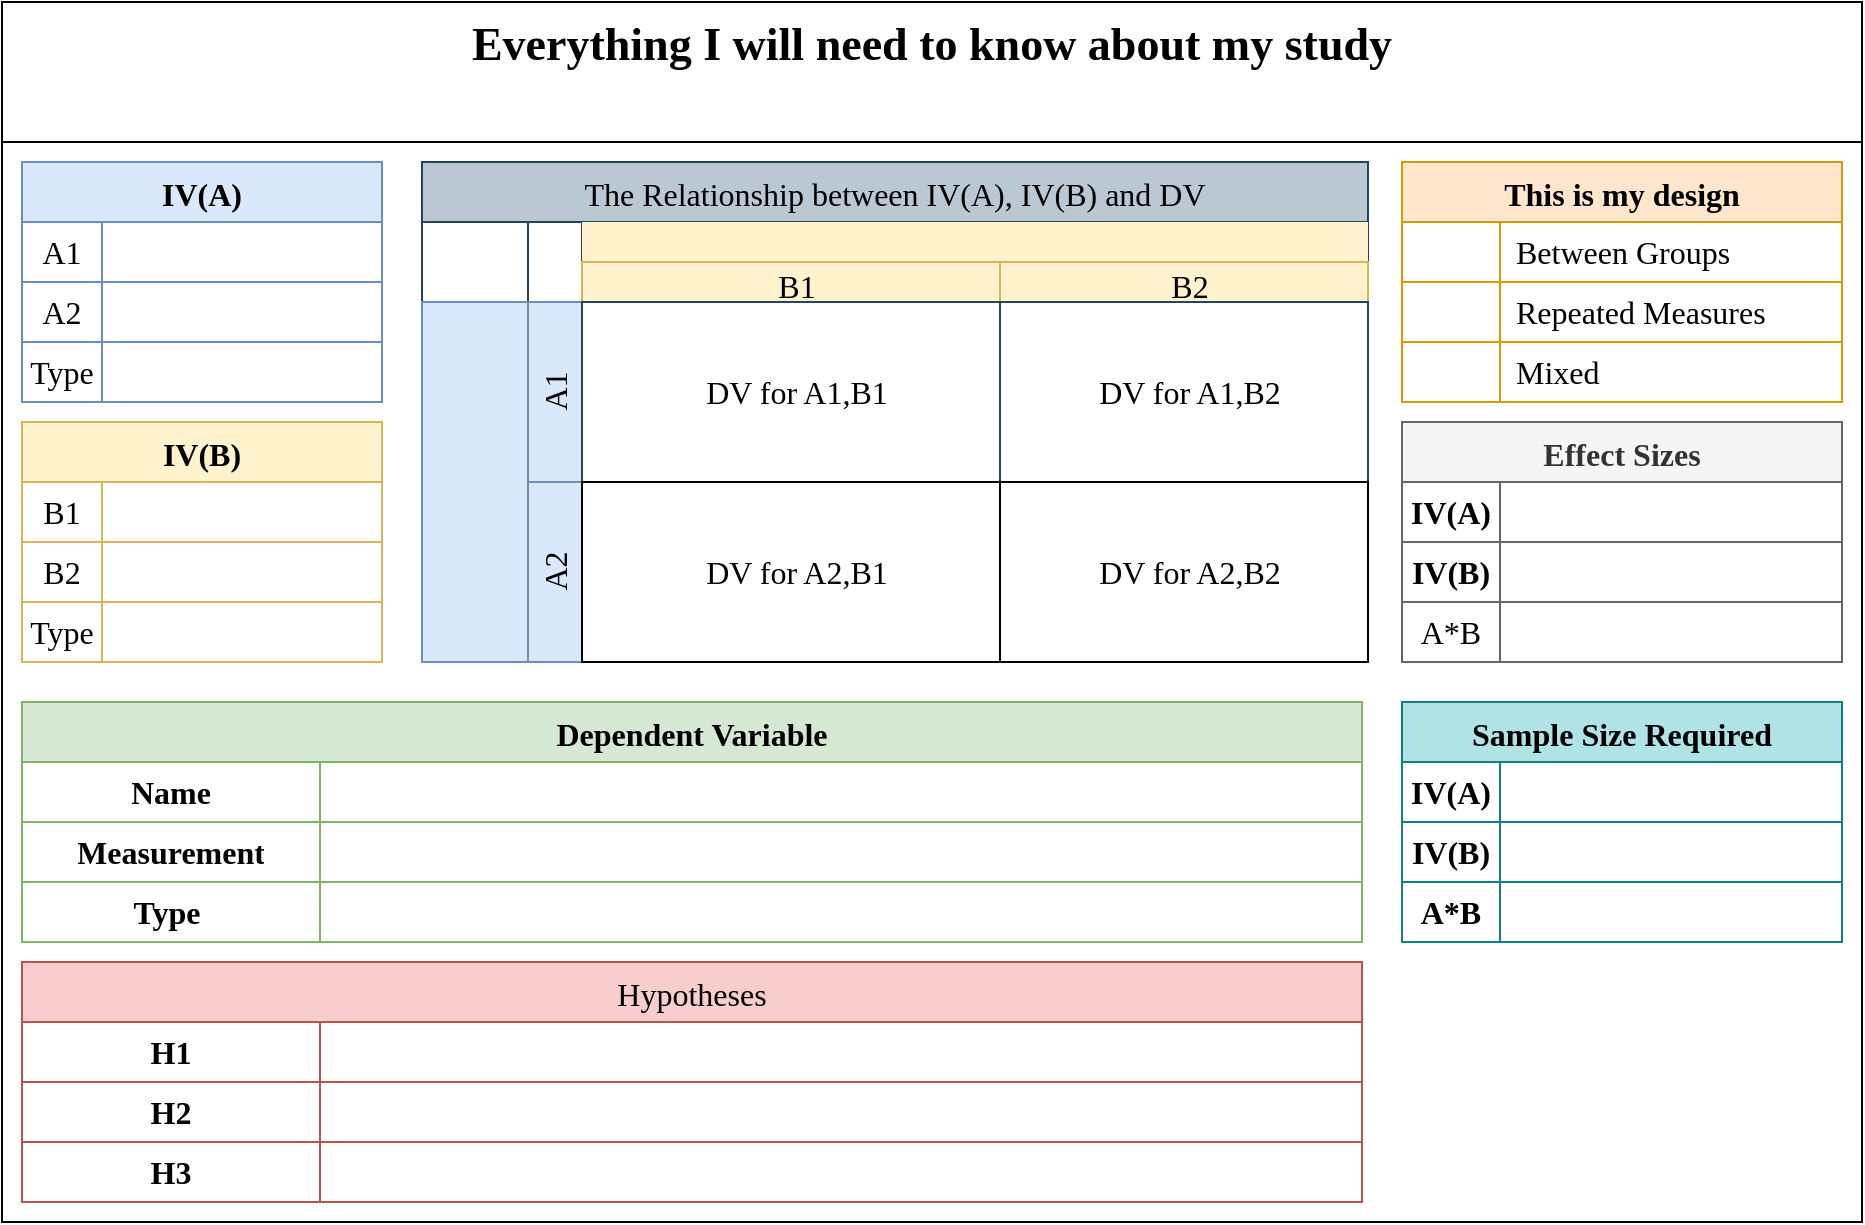 <mxfile version="21.8.0" type="device">
  <diagram name="Page-1" id="6ygb2wI6u9G0JBywM7nQ">
    <mxGraphModel dx="1269" dy="309" grid="0" gridSize="10" guides="1" tooltips="1" connect="1" arrows="1" fold="1" page="0" pageScale="1" pageWidth="850" pageHeight="1100" math="0" shadow="0">
      <root>
        <mxCell id="0" />
        <mxCell id="1" style="" parent="0" />
        <mxCell id="T7_ayMRb7OsO0juk5p_l-22" value="The Relationship between IV(A), IV(B) and DV" style="shape=table;startSize=30;container=1;collapsible=0;childLayout=tableLayout;fixedRows=1;rowLines=0;fontStyle=0;strokeColor=#23445d;fontSize=16;fontFamily=Atkinson Hyperlegible;fontSource=https%3A%2F%2Ffonts.googleapis.com%2Fcss%3Ffamily%3DAtkinson%2BHyperlegible;fillColor=#bac8d3;" vertex="1" parent="1">
          <mxGeometry x="220" y="620" width="473" height="250" as="geometry" />
        </mxCell>
        <mxCell id="T7_ayMRb7OsO0juk5p_l-23" value="" style="shape=tableRow;horizontal=0;startSize=0;swimlaneHead=0;swimlaneBody=0;top=0;left=0;bottom=0;right=0;collapsible=0;dropTarget=0;fillColor=none;points=[[0,0.5],[1,0.5]];portConstraint=eastwest;strokeColor=inherit;fontSize=16;fontFamily=Atkinson Hyperlegible;fontSource=https%3A%2F%2Ffonts.googleapis.com%2Fcss%3Ffamily%3DAtkinson%2BHyperlegible;" vertex="1" parent="T7_ayMRb7OsO0juk5p_l-22">
          <mxGeometry y="30" width="473" height="20" as="geometry" />
        </mxCell>
        <mxCell id="T7_ayMRb7OsO0juk5p_l-24" value="" style="shape=partialRectangle;html=1;whiteSpace=wrap;connectable=0;fillColor=none;top=0;left=0;bottom=0;right=0;overflow=hidden;pointerEvents=1;strokeColor=inherit;fontSize=16;fontFamily=Atkinson Hyperlegible;fontSource=https%3A%2F%2Ffonts.googleapis.com%2Fcss%3Ffamily%3DAtkinson%2BHyperlegible;" vertex="1" parent="T7_ayMRb7OsO0juk5p_l-23">
          <mxGeometry width="53" height="20" as="geometry">
            <mxRectangle width="53" height="20" as="alternateBounds" />
          </mxGeometry>
        </mxCell>
        <mxCell id="T7_ayMRb7OsO0juk5p_l-62" style="shape=partialRectangle;html=1;whiteSpace=wrap;connectable=0;fillColor=none;top=0;left=0;bottom=0;right=0;overflow=hidden;pointerEvents=1;strokeColor=inherit;fontSize=16;fontFamily=Atkinson Hyperlegible;fontSource=https%3A%2F%2Ffonts.googleapis.com%2Fcss%3Ffamily%3DAtkinson%2BHyperlegible;" vertex="1" parent="T7_ayMRb7OsO0juk5p_l-23">
          <mxGeometry x="53" width="27" height="20" as="geometry">
            <mxRectangle width="27" height="20" as="alternateBounds" />
          </mxGeometry>
        </mxCell>
        <mxCell id="T7_ayMRb7OsO0juk5p_l-25" value="" style="shape=partialRectangle;html=1;whiteSpace=wrap;connectable=0;fillColor=#fff2cc;top=0;left=0;bottom=0;right=0;align=center;spacingLeft=6;overflow=hidden;strokeColor=#d6b656;fontSize=16;rowspan=1;colspan=2;fontFamily=Atkinson Hyperlegible;fontSource=https%3A%2F%2Ffonts.googleapis.com%2Fcss%3Ffamily%3DAtkinson%2BHyperlegible;" vertex="1" parent="T7_ayMRb7OsO0juk5p_l-23">
          <mxGeometry x="80" width="393" height="20" as="geometry">
            <mxRectangle width="209" height="20" as="alternateBounds" />
          </mxGeometry>
        </mxCell>
        <mxCell id="T7_ayMRb7OsO0juk5p_l-32" style="shape=partialRectangle;html=1;whiteSpace=wrap;connectable=0;fillColor=none;top=0;left=0;bottom=0;right=0;align=left;spacingLeft=6;overflow=hidden;strokeColor=inherit;fontSize=16;" vertex="1" visible="0" parent="T7_ayMRb7OsO0juk5p_l-23">
          <mxGeometry x="289" width="184" height="20" as="geometry">
            <mxRectangle width="184" height="20" as="alternateBounds" />
          </mxGeometry>
        </mxCell>
        <mxCell id="T7_ayMRb7OsO0juk5p_l-58" style="shape=tableRow;horizontal=0;startSize=0;swimlaneHead=0;swimlaneBody=0;top=0;left=0;bottom=0;right=0;collapsible=0;dropTarget=0;fillColor=none;points=[[0,0.5],[1,0.5]];portConstraint=eastwest;strokeColor=inherit;fontSize=16;fontFamily=Atkinson Hyperlegible;fontSource=https%3A%2F%2Ffonts.googleapis.com%2Fcss%3Ffamily%3DAtkinson%2BHyperlegible;" vertex="1" parent="T7_ayMRb7OsO0juk5p_l-22">
          <mxGeometry y="50" width="473" height="20" as="geometry" />
        </mxCell>
        <mxCell id="T7_ayMRb7OsO0juk5p_l-59" style="shape=partialRectangle;html=1;whiteSpace=wrap;connectable=0;fillColor=none;top=0;left=0;bottom=0;right=0;overflow=hidden;pointerEvents=1;strokeColor=inherit;fontSize=16;fontFamily=Atkinson Hyperlegible;fontSource=https%3A%2F%2Ffonts.googleapis.com%2Fcss%3Ffamily%3DAtkinson%2BHyperlegible;" vertex="1" parent="T7_ayMRb7OsO0juk5p_l-58">
          <mxGeometry width="53" height="20" as="geometry">
            <mxRectangle width="53" height="20" as="alternateBounds" />
          </mxGeometry>
        </mxCell>
        <mxCell id="T7_ayMRb7OsO0juk5p_l-63" style="shape=partialRectangle;html=1;whiteSpace=wrap;connectable=0;fillColor=none;top=0;left=0;bottom=0;right=0;overflow=hidden;pointerEvents=1;strokeColor=inherit;fontSize=16;fontFamily=Atkinson Hyperlegible;fontSource=https%3A%2F%2Ffonts.googleapis.com%2Fcss%3Ffamily%3DAtkinson%2BHyperlegible;" vertex="1" parent="T7_ayMRb7OsO0juk5p_l-58">
          <mxGeometry x="53" width="27" height="20" as="geometry">
            <mxRectangle width="27" height="20" as="alternateBounds" />
          </mxGeometry>
        </mxCell>
        <mxCell id="T7_ayMRb7OsO0juk5p_l-60" value="B1" style="shape=partialRectangle;html=1;whiteSpace=wrap;connectable=0;fillColor=#fff2cc;top=1;left=1;bottom=1;right=1;align=center;spacingLeft=6;overflow=hidden;strokeColor=#d6b656;fontSize=16;fontFamily=Atkinson Hyperlegible;fontSource=https%3A%2F%2Ffonts.googleapis.com%2Fcss%3Ffamily%3DAtkinson%2BHyperlegible;" vertex="1" parent="T7_ayMRb7OsO0juk5p_l-58">
          <mxGeometry x="80" width="209" height="20" as="geometry">
            <mxRectangle width="209" height="20" as="alternateBounds" />
          </mxGeometry>
        </mxCell>
        <mxCell id="T7_ayMRb7OsO0juk5p_l-61" value="B2" style="shape=partialRectangle;html=1;whiteSpace=wrap;connectable=0;fillColor=#fff2cc;top=1;left=1;bottom=1;right=1;align=center;spacingLeft=6;overflow=hidden;strokeColor=#d6b656;fontSize=16;fontFamily=Atkinson Hyperlegible;fontSource=https%3A%2F%2Ffonts.googleapis.com%2Fcss%3Ffamily%3DAtkinson%2BHyperlegible;" vertex="1" parent="T7_ayMRb7OsO0juk5p_l-58">
          <mxGeometry x="289" width="184" height="20" as="geometry">
            <mxRectangle width="184" height="20" as="alternateBounds" />
          </mxGeometry>
        </mxCell>
        <mxCell id="T7_ayMRb7OsO0juk5p_l-26" value="" style="shape=tableRow;horizontal=0;startSize=0;swimlaneHead=0;swimlaneBody=0;top=0;left=0;bottom=0;right=0;collapsible=0;dropTarget=0;fillColor=none;points=[[0,0.5],[1,0.5]];portConstraint=eastwest;strokeColor=inherit;fontSize=16;fontFamily=Atkinson Hyperlegible;fontSource=https%3A%2F%2Ffonts.googleapis.com%2Fcss%3Ffamily%3DAtkinson%2BHyperlegible;" vertex="1" parent="T7_ayMRb7OsO0juk5p_l-22">
          <mxGeometry y="70" width="473" height="90" as="geometry" />
        </mxCell>
        <mxCell id="T7_ayMRb7OsO0juk5p_l-27" value="" style="shape=partialRectangle;html=1;whiteSpace=wrap;connectable=0;fillColor=#dae8fc;top=1;left=1;bottom=1;right=1;overflow=hidden;strokeColor=#6c8ebf;fontSize=16;rowspan=2;colspan=1;flipV=0;flipH=1;horizontal=0;perimeterSpacing=1;fontFamily=Atkinson Hyperlegible;fontSource=https%3A%2F%2Ffonts.googleapis.com%2Fcss%3Ffamily%3DAtkinson%2BHyperlegible;" vertex="1" parent="T7_ayMRb7OsO0juk5p_l-26">
          <mxGeometry width="53" height="180" as="geometry">
            <mxRectangle width="53" height="90" as="alternateBounds" />
          </mxGeometry>
        </mxCell>
        <mxCell id="T7_ayMRb7OsO0juk5p_l-64" value="A1" style="shape=partialRectangle;html=1;whiteSpace=wrap;connectable=0;fillColor=#dae8fc;top=1;left=1;bottom=1;right=1;overflow=hidden;strokeColor=#6c8ebf;fontSize=16;flipV=0;flipH=1;horizontal=0;labelBorderColor=none;fontFamily=Atkinson Hyperlegible;fontSource=https%3A%2F%2Ffonts.googleapis.com%2Fcss%3Ffamily%3DAtkinson%2BHyperlegible;" vertex="1" parent="T7_ayMRb7OsO0juk5p_l-26">
          <mxGeometry x="53" width="27" height="90" as="geometry">
            <mxRectangle width="27" height="90" as="alternateBounds" />
          </mxGeometry>
        </mxCell>
        <mxCell id="T7_ayMRb7OsO0juk5p_l-28" value="DV for A1,B1" style="shape=partialRectangle;html=1;whiteSpace=wrap;connectable=0;fillColor=none;top=1;left=1;bottom=1;right=1;align=center;spacingLeft=6;overflow=hidden;strokeColor=inherit;fontSize=16;labelBorderColor=none;fontFamily=Atkinson Hyperlegible;fontSource=https%3A%2F%2Ffonts.googleapis.com%2Fcss%3Ffamily%3DAtkinson%2BHyperlegible;" vertex="1" parent="T7_ayMRb7OsO0juk5p_l-26">
          <mxGeometry x="80" width="209" height="90" as="geometry">
            <mxRectangle width="209" height="90" as="alternateBounds" />
          </mxGeometry>
        </mxCell>
        <mxCell id="T7_ayMRb7OsO0juk5p_l-33" value="DV for A1,B2" style="shape=partialRectangle;html=1;whiteSpace=wrap;connectable=0;fillColor=none;top=1;left=1;bottom=1;right=1;align=center;spacingLeft=6;overflow=hidden;strokeColor=inherit;fontSize=16;labelBorderColor=none;fontFamily=Atkinson Hyperlegible;fontSource=https%3A%2F%2Ffonts.googleapis.com%2Fcss%3Ffamily%3DAtkinson%2BHyperlegible;" vertex="1" parent="T7_ayMRb7OsO0juk5p_l-26">
          <mxGeometry x="289" width="184" height="90" as="geometry">
            <mxRectangle width="184" height="90" as="alternateBounds" />
          </mxGeometry>
        </mxCell>
        <mxCell id="T7_ayMRb7OsO0juk5p_l-29" value="" style="shape=tableRow;horizontal=0;startSize=0;swimlaneHead=0;swimlaneBody=0;top=0;left=0;bottom=0;right=0;collapsible=0;dropTarget=0;fillColor=none;points=[[0,0.5],[1,0.5]];portConstraint=eastwest;strokeColor=inherit;fontSize=16;fontFamily=Atkinson Hyperlegible;fontSource=https%3A%2F%2Ffonts.googleapis.com%2Fcss%3Ffamily%3DAtkinson%2BHyperlegible;" vertex="1" parent="T7_ayMRb7OsO0juk5p_l-22">
          <mxGeometry y="160" width="473" height="90" as="geometry" />
        </mxCell>
        <mxCell id="T7_ayMRb7OsO0juk5p_l-30" value="3" style="shape=partialRectangle;html=1;whiteSpace=wrap;connectable=0;fillColor=none;top=0;left=0;bottom=0;right=0;overflow=hidden;strokeColor=inherit;fontSize=16;" vertex="1" visible="0" parent="T7_ayMRb7OsO0juk5p_l-29">
          <mxGeometry width="53" height="90" as="geometry">
            <mxRectangle width="53" height="90" as="alternateBounds" />
          </mxGeometry>
        </mxCell>
        <mxCell id="T7_ayMRb7OsO0juk5p_l-65" value="A2" style="shape=partialRectangle;html=1;whiteSpace=wrap;connectable=0;fillColor=#dae8fc;top=1;left=1;bottom=1;right=1;overflow=hidden;strokeColor=#6c8ebf;fontSize=16;horizontal=0;perimeterSpacing=2;fontFamily=Atkinson Hyperlegible;fontSource=https%3A%2F%2Ffonts.googleapis.com%2Fcss%3Ffamily%3DAtkinson%2BHyperlegible;" vertex="1" parent="T7_ayMRb7OsO0juk5p_l-29">
          <mxGeometry x="53" width="27" height="90" as="geometry">
            <mxRectangle width="27" height="90" as="alternateBounds" />
          </mxGeometry>
        </mxCell>
        <mxCell id="T7_ayMRb7OsO0juk5p_l-31" value="DV for A2,B1" style="shape=partialRectangle;html=1;whiteSpace=wrap;connectable=0;fillColor=none;top=1;left=1;bottom=1;right=1;align=center;spacingLeft=6;overflow=hidden;strokeColor=default;fontSize=16;labelBorderColor=none;fontFamily=Atkinson Hyperlegible;fontSource=https%3A%2F%2Ffonts.googleapis.com%2Fcss%3Ffamily%3DAtkinson%2BHyperlegible;" vertex="1" parent="T7_ayMRb7OsO0juk5p_l-29">
          <mxGeometry x="80" width="209" height="90" as="geometry">
            <mxRectangle width="209" height="90" as="alternateBounds" />
          </mxGeometry>
        </mxCell>
        <mxCell id="T7_ayMRb7OsO0juk5p_l-34" value="DV for A2,B2" style="shape=partialRectangle;html=1;whiteSpace=wrap;connectable=0;fillColor=none;top=1;left=1;bottom=1;right=1;align=center;spacingLeft=6;overflow=hidden;strokeColor=default;fontSize=16;labelBorderColor=none;fontFamily=Atkinson Hyperlegible;fontSource=https%3A%2F%2Ffonts.googleapis.com%2Fcss%3Ffamily%3DAtkinson%2BHyperlegible;" vertex="1" parent="T7_ayMRb7OsO0juk5p_l-29">
          <mxGeometry x="289" width="184" height="90" as="geometry">
            <mxRectangle width="184" height="90" as="alternateBounds" />
          </mxGeometry>
        </mxCell>
        <mxCell id="T7_ayMRb7OsO0juk5p_l-37" value="IV(A)" style="shape=table;startSize=30;container=1;collapsible=0;childLayout=tableLayout;fixedRows=1;rowLines=0;fontStyle=1;strokeColor=#6c8ebf;fontSize=16;fillColor=#dae8fc;fontFamily=Atkinson Hyperlegible;fontSource=https%3A%2F%2Ffonts.googleapis.com%2Fcss%3Ffamily%3DAtkinson%2BHyperlegible;" vertex="1" parent="1">
          <mxGeometry x="20" y="620" width="180" height="120" as="geometry" />
        </mxCell>
        <mxCell id="T7_ayMRb7OsO0juk5p_l-38" value="" style="shape=tableRow;horizontal=0;startSize=0;swimlaneHead=0;swimlaneBody=0;top=0;left=0;bottom=0;right=0;collapsible=0;dropTarget=0;fillColor=none;points=[[0,0.5],[1,0.5]];portConstraint=eastwest;strokeColor=inherit;fontSize=16;fontFamily=Atkinson Hyperlegible;fontSource=https%3A%2F%2Ffonts.googleapis.com%2Fcss%3Ffamily%3DAtkinson%2BHyperlegible;" vertex="1" parent="T7_ayMRb7OsO0juk5p_l-37">
          <mxGeometry y="30" width="180" height="30" as="geometry" />
        </mxCell>
        <mxCell id="T7_ayMRb7OsO0juk5p_l-39" value="A1" style="shape=partialRectangle;html=1;whiteSpace=wrap;connectable=0;fillColor=none;top=1;left=1;bottom=1;right=1;overflow=hidden;pointerEvents=1;strokeColor=inherit;fontSize=16;fontFamily=Atkinson Hyperlegible;fontSource=https%3A%2F%2Ffonts.googleapis.com%2Fcss%3Ffamily%3DAtkinson%2BHyperlegible;" vertex="1" parent="T7_ayMRb7OsO0juk5p_l-38">
          <mxGeometry width="40" height="30" as="geometry">
            <mxRectangle width="40" height="30" as="alternateBounds" />
          </mxGeometry>
        </mxCell>
        <mxCell id="T7_ayMRb7OsO0juk5p_l-40" value="" style="shape=partialRectangle;html=1;whiteSpace=wrap;connectable=0;fillColor=none;top=1;left=1;bottom=1;right=1;align=left;spacingLeft=6;overflow=hidden;strokeColor=inherit;fontSize=16;fontFamily=Atkinson Hyperlegible;fontSource=https%3A%2F%2Ffonts.googleapis.com%2Fcss%3Ffamily%3DAtkinson%2BHyperlegible;" vertex="1" parent="T7_ayMRb7OsO0juk5p_l-38">
          <mxGeometry x="40" width="140" height="30" as="geometry">
            <mxRectangle width="140" height="30" as="alternateBounds" />
          </mxGeometry>
        </mxCell>
        <mxCell id="T7_ayMRb7OsO0juk5p_l-41" value="" style="shape=tableRow;horizontal=0;startSize=0;swimlaneHead=0;swimlaneBody=0;top=0;left=0;bottom=0;right=0;collapsible=0;dropTarget=0;fillColor=none;points=[[0,0.5],[1,0.5]];portConstraint=eastwest;strokeColor=inherit;fontSize=16;fontFamily=Atkinson Hyperlegible;fontSource=https%3A%2F%2Ffonts.googleapis.com%2Fcss%3Ffamily%3DAtkinson%2BHyperlegible;" vertex="1" parent="T7_ayMRb7OsO0juk5p_l-37">
          <mxGeometry y="60" width="180" height="30" as="geometry" />
        </mxCell>
        <mxCell id="T7_ayMRb7OsO0juk5p_l-42" value="A2" style="shape=partialRectangle;html=1;whiteSpace=wrap;connectable=0;fillColor=none;top=1;left=1;bottom=1;right=1;overflow=hidden;strokeColor=inherit;fontSize=16;fontFamily=Atkinson Hyperlegible;fontSource=https%3A%2F%2Ffonts.googleapis.com%2Fcss%3Ffamily%3DAtkinson%2BHyperlegible;" vertex="1" parent="T7_ayMRb7OsO0juk5p_l-41">
          <mxGeometry width="40" height="30" as="geometry">
            <mxRectangle width="40" height="30" as="alternateBounds" />
          </mxGeometry>
        </mxCell>
        <mxCell id="T7_ayMRb7OsO0juk5p_l-43" value="" style="shape=partialRectangle;html=1;whiteSpace=wrap;connectable=0;fillColor=none;top=1;left=1;bottom=1;right=1;align=left;spacingLeft=6;overflow=hidden;strokeColor=inherit;fontSize=16;fontFamily=Atkinson Hyperlegible;fontSource=https%3A%2F%2Ffonts.googleapis.com%2Fcss%3Ffamily%3DAtkinson%2BHyperlegible;" vertex="1" parent="T7_ayMRb7OsO0juk5p_l-41">
          <mxGeometry x="40" width="140" height="30" as="geometry">
            <mxRectangle width="140" height="30" as="alternateBounds" />
          </mxGeometry>
        </mxCell>
        <mxCell id="T7_ayMRb7OsO0juk5p_l-66" style="shape=tableRow;horizontal=0;startSize=0;swimlaneHead=0;swimlaneBody=0;top=0;left=0;bottom=0;right=0;collapsible=0;dropTarget=0;fillColor=none;points=[[0,0.5],[1,0.5]];portConstraint=eastwest;strokeColor=inherit;fontSize=16;fontFamily=Atkinson Hyperlegible;fontSource=https%3A%2F%2Ffonts.googleapis.com%2Fcss%3Ffamily%3DAtkinson%2BHyperlegible;" vertex="1" parent="T7_ayMRb7OsO0juk5p_l-37">
          <mxGeometry y="90" width="180" height="30" as="geometry" />
        </mxCell>
        <mxCell id="T7_ayMRb7OsO0juk5p_l-67" value="Type" style="shape=partialRectangle;html=1;whiteSpace=wrap;connectable=0;fillColor=none;top=0;left=0;bottom=0;right=0;overflow=hidden;strokeColor=inherit;fontSize=16;fontFamily=Atkinson Hyperlegible;fontSource=https%3A%2F%2Ffonts.googleapis.com%2Fcss%3Ffamily%3DAtkinson%2BHyperlegible;" vertex="1" parent="T7_ayMRb7OsO0juk5p_l-66">
          <mxGeometry width="40" height="30" as="geometry">
            <mxRectangle width="40" height="30" as="alternateBounds" />
          </mxGeometry>
        </mxCell>
        <mxCell id="T7_ayMRb7OsO0juk5p_l-68" value="" style="shape=partialRectangle;html=1;whiteSpace=wrap;connectable=0;fillColor=none;top=0;left=0;bottom=0;right=0;align=left;spacingLeft=6;overflow=hidden;strokeColor=inherit;fontSize=16;fontFamily=Atkinson Hyperlegible;fontSource=https%3A%2F%2Ffonts.googleapis.com%2Fcss%3Ffamily%3DAtkinson%2BHyperlegible;" vertex="1" parent="T7_ayMRb7OsO0juk5p_l-66">
          <mxGeometry x="40" width="140" height="30" as="geometry">
            <mxRectangle width="140" height="30" as="alternateBounds" />
          </mxGeometry>
        </mxCell>
        <mxCell id="T7_ayMRb7OsO0juk5p_l-47" value="IV(B)" style="shape=table;startSize=30;container=1;collapsible=0;childLayout=tableLayout;fixedRows=1;rowLines=0;fontStyle=1;strokeColor=#d6b656;fontSize=16;fillColor=#fff2cc;fontFamily=Atkinson Hyperlegible;fontSource=https%3A%2F%2Ffonts.googleapis.com%2Fcss%3Ffamily%3DAtkinson%2BHyperlegible;" vertex="1" parent="1">
          <mxGeometry x="20" y="750" width="180" height="120" as="geometry" />
        </mxCell>
        <mxCell id="T7_ayMRb7OsO0juk5p_l-48" value="" style="shape=tableRow;horizontal=0;startSize=0;swimlaneHead=0;swimlaneBody=0;top=0;left=0;bottom=0;right=0;collapsible=0;dropTarget=0;fillColor=none;points=[[0,0.5],[1,0.5]];portConstraint=eastwest;strokeColor=inherit;fontSize=16;fontFamily=Atkinson Hyperlegible;fontSource=https%3A%2F%2Ffonts.googleapis.com%2Fcss%3Ffamily%3DAtkinson%2BHyperlegible;" vertex="1" parent="T7_ayMRb7OsO0juk5p_l-47">
          <mxGeometry y="30" width="180" height="30" as="geometry" />
        </mxCell>
        <mxCell id="T7_ayMRb7OsO0juk5p_l-49" value="B1" style="shape=partialRectangle;html=1;whiteSpace=wrap;connectable=0;fillColor=none;top=1;left=1;bottom=1;right=1;overflow=hidden;pointerEvents=1;strokeColor=inherit;fontSize=16;fontFamily=Atkinson Hyperlegible;fontSource=https%3A%2F%2Ffonts.googleapis.com%2Fcss%3Ffamily%3DAtkinson%2BHyperlegible;" vertex="1" parent="T7_ayMRb7OsO0juk5p_l-48">
          <mxGeometry width="40" height="30" as="geometry">
            <mxRectangle width="40" height="30" as="alternateBounds" />
          </mxGeometry>
        </mxCell>
        <mxCell id="T7_ayMRb7OsO0juk5p_l-50" value="" style="shape=partialRectangle;html=1;whiteSpace=wrap;connectable=0;fillColor=none;top=1;left=1;bottom=1;right=1;align=left;spacingLeft=6;overflow=hidden;strokeColor=inherit;fontSize=16;fontFamily=Atkinson Hyperlegible;fontSource=https%3A%2F%2Ffonts.googleapis.com%2Fcss%3Ffamily%3DAtkinson%2BHyperlegible;" vertex="1" parent="T7_ayMRb7OsO0juk5p_l-48">
          <mxGeometry x="40" width="140" height="30" as="geometry">
            <mxRectangle width="140" height="30" as="alternateBounds" />
          </mxGeometry>
        </mxCell>
        <mxCell id="T7_ayMRb7OsO0juk5p_l-51" value="" style="shape=tableRow;horizontal=0;startSize=0;swimlaneHead=0;swimlaneBody=0;top=0;left=0;bottom=0;right=0;collapsible=0;dropTarget=0;fillColor=none;points=[[0,0.5],[1,0.5]];portConstraint=eastwest;strokeColor=inherit;fontSize=16;fontFamily=Atkinson Hyperlegible;fontSource=https%3A%2F%2Ffonts.googleapis.com%2Fcss%3Ffamily%3DAtkinson%2BHyperlegible;" vertex="1" parent="T7_ayMRb7OsO0juk5p_l-47">
          <mxGeometry y="60" width="180" height="30" as="geometry" />
        </mxCell>
        <mxCell id="T7_ayMRb7OsO0juk5p_l-52" value="B2" style="shape=partialRectangle;html=1;whiteSpace=wrap;connectable=0;fillColor=none;top=1;left=1;bottom=1;right=1;overflow=hidden;strokeColor=inherit;fontSize=16;fontFamily=Atkinson Hyperlegible;fontSource=https%3A%2F%2Ffonts.googleapis.com%2Fcss%3Ffamily%3DAtkinson%2BHyperlegible;" vertex="1" parent="T7_ayMRb7OsO0juk5p_l-51">
          <mxGeometry width="40" height="30" as="geometry">
            <mxRectangle width="40" height="30" as="alternateBounds" />
          </mxGeometry>
        </mxCell>
        <mxCell id="T7_ayMRb7OsO0juk5p_l-53" value="" style="shape=partialRectangle;html=1;whiteSpace=wrap;connectable=0;fillColor=none;top=1;left=1;bottom=1;right=1;align=left;spacingLeft=6;overflow=hidden;strokeColor=inherit;fontSize=16;fontFamily=Atkinson Hyperlegible;fontSource=https%3A%2F%2Ffonts.googleapis.com%2Fcss%3Ffamily%3DAtkinson%2BHyperlegible;" vertex="1" parent="T7_ayMRb7OsO0juk5p_l-51">
          <mxGeometry x="40" width="140" height="30" as="geometry">
            <mxRectangle width="140" height="30" as="alternateBounds" />
          </mxGeometry>
        </mxCell>
        <mxCell id="T7_ayMRb7OsO0juk5p_l-69" style="shape=tableRow;horizontal=0;startSize=0;swimlaneHead=0;swimlaneBody=0;top=0;left=0;bottom=0;right=0;collapsible=0;dropTarget=0;fillColor=none;points=[[0,0.5],[1,0.5]];portConstraint=eastwest;strokeColor=inherit;fontSize=16;fontFamily=Atkinson Hyperlegible;fontSource=https%3A%2F%2Ffonts.googleapis.com%2Fcss%3Ffamily%3DAtkinson%2BHyperlegible;" vertex="1" parent="T7_ayMRb7OsO0juk5p_l-47">
          <mxGeometry y="90" width="180" height="30" as="geometry" />
        </mxCell>
        <mxCell id="T7_ayMRb7OsO0juk5p_l-70" value="Type" style="shape=partialRectangle;html=1;whiteSpace=wrap;connectable=0;fillColor=none;top=1;left=1;bottom=1;right=1;overflow=hidden;strokeColor=inherit;fontSize=16;fontFamily=Atkinson Hyperlegible;fontSource=https%3A%2F%2Ffonts.googleapis.com%2Fcss%3Ffamily%3DAtkinson%2BHyperlegible;" vertex="1" parent="T7_ayMRb7OsO0juk5p_l-69">
          <mxGeometry width="40" height="30" as="geometry">
            <mxRectangle width="40" height="30" as="alternateBounds" />
          </mxGeometry>
        </mxCell>
        <mxCell id="T7_ayMRb7OsO0juk5p_l-71" value="" style="shape=partialRectangle;html=1;whiteSpace=wrap;connectable=0;fillColor=none;top=1;left=1;bottom=1;right=1;align=left;spacingLeft=6;overflow=hidden;strokeColor=inherit;fontSize=16;fontFamily=Atkinson Hyperlegible;fontSource=https%3A%2F%2Ffonts.googleapis.com%2Fcss%3Ffamily%3DAtkinson%2BHyperlegible;" vertex="1" parent="T7_ayMRb7OsO0juk5p_l-69">
          <mxGeometry x="40" width="140" height="30" as="geometry">
            <mxRectangle width="140" height="30" as="alternateBounds" />
          </mxGeometry>
        </mxCell>
        <mxCell id="T7_ayMRb7OsO0juk5p_l-74" value="Dependent Variable" style="shape=table;startSize=30;container=1;collapsible=0;childLayout=tableLayout;fixedRows=1;rowLines=0;fontStyle=1;strokeColor=#82b366;fontSize=16;fillColor=#d5e8d4;fontFamily=Atkinson Hyperlegible;fontSource=https%3A%2F%2Ffonts.googleapis.com%2Fcss%3Ffamily%3DAtkinson%2BHyperlegible;" vertex="1" parent="1">
          <mxGeometry x="20" y="890" width="670" height="120" as="geometry" />
        </mxCell>
        <mxCell id="T7_ayMRb7OsO0juk5p_l-75" value="" style="shape=tableRow;horizontal=0;startSize=0;swimlaneHead=0;swimlaneBody=0;top=1;left=1;bottom=1;right=1;collapsible=0;dropTarget=0;fillColor=none;points=[[0,0.5],[1,0.5]];portConstraint=eastwest;strokeColor=inherit;fontSize=16;fontFamily=Atkinson Hyperlegible;fontSource=https%3A%2F%2Ffonts.googleapis.com%2Fcss%3Ffamily%3DAtkinson%2BHyperlegible;" vertex="1" parent="T7_ayMRb7OsO0juk5p_l-74">
          <mxGeometry y="30" width="670" height="30" as="geometry" />
        </mxCell>
        <mxCell id="T7_ayMRb7OsO0juk5p_l-76" value="&lt;b&gt;Name&lt;/b&gt;" style="shape=partialRectangle;html=1;whiteSpace=wrap;connectable=0;fillColor=none;top=0;left=0;bottom=0;right=0;overflow=hidden;pointerEvents=1;strokeColor=inherit;fontSize=16;fontFamily=Atkinson Hyperlegible;fontSource=https%3A%2F%2Ffonts.googleapis.com%2Fcss%3Ffamily%3DAtkinson%2BHyperlegible;" vertex="1" parent="T7_ayMRb7OsO0juk5p_l-75">
          <mxGeometry width="149" height="30" as="geometry">
            <mxRectangle width="149" height="30" as="alternateBounds" />
          </mxGeometry>
        </mxCell>
        <mxCell id="T7_ayMRb7OsO0juk5p_l-77" value="" style="shape=partialRectangle;html=1;whiteSpace=wrap;connectable=0;fillColor=none;top=0;left=0;bottom=0;right=0;align=left;spacingLeft=6;overflow=hidden;strokeColor=inherit;fontSize=16;fontFamily=Atkinson Hyperlegible;fontSource=https%3A%2F%2Ffonts.googleapis.com%2Fcss%3Ffamily%3DAtkinson%2BHyperlegible;" vertex="1" parent="T7_ayMRb7OsO0juk5p_l-75">
          <mxGeometry x="149" width="521" height="30" as="geometry">
            <mxRectangle width="521" height="30" as="alternateBounds" />
          </mxGeometry>
        </mxCell>
        <mxCell id="T7_ayMRb7OsO0juk5p_l-78" value="" style="shape=tableRow;horizontal=0;startSize=0;swimlaneHead=0;swimlaneBody=0;top=1;left=1;bottom=1;right=1;collapsible=0;dropTarget=0;fillColor=none;points=[[0,0.5],[1,0.5]];portConstraint=eastwest;strokeColor=inherit;fontSize=16;fontFamily=Atkinson Hyperlegible;fontSource=https%3A%2F%2Ffonts.googleapis.com%2Fcss%3Ffamily%3DAtkinson%2BHyperlegible;" vertex="1" parent="T7_ayMRb7OsO0juk5p_l-74">
          <mxGeometry y="60" width="670" height="30" as="geometry" />
        </mxCell>
        <mxCell id="T7_ayMRb7OsO0juk5p_l-79" value="&lt;b&gt;Measurement&lt;/b&gt;" style="shape=partialRectangle;html=1;whiteSpace=wrap;connectable=0;fillColor=none;top=0;left=0;bottom=0;right=0;overflow=hidden;strokeColor=inherit;fontSize=16;fontFamily=Atkinson Hyperlegible;fontSource=https%3A%2F%2Ffonts.googleapis.com%2Fcss%3Ffamily%3DAtkinson%2BHyperlegible;" vertex="1" parent="T7_ayMRb7OsO0juk5p_l-78">
          <mxGeometry width="149" height="30" as="geometry">
            <mxRectangle width="149" height="30" as="alternateBounds" />
          </mxGeometry>
        </mxCell>
        <mxCell id="T7_ayMRb7OsO0juk5p_l-80" value="" style="shape=partialRectangle;html=1;whiteSpace=wrap;connectable=0;fillColor=none;top=0;left=0;bottom=0;right=0;align=left;spacingLeft=6;overflow=hidden;strokeColor=inherit;fontSize=16;fontFamily=Atkinson Hyperlegible;fontSource=https%3A%2F%2Ffonts.googleapis.com%2Fcss%3Ffamily%3DAtkinson%2BHyperlegible;" vertex="1" parent="T7_ayMRb7OsO0juk5p_l-78">
          <mxGeometry x="149" width="521" height="30" as="geometry">
            <mxRectangle width="521" height="30" as="alternateBounds" />
          </mxGeometry>
        </mxCell>
        <mxCell id="T7_ayMRb7OsO0juk5p_l-81" value="" style="shape=tableRow;horizontal=0;startSize=0;swimlaneHead=0;swimlaneBody=0;top=1;left=1;bottom=1;right=1;collapsible=0;dropTarget=0;fillColor=none;points=[[0,0.5],[1,0.5]];portConstraint=eastwest;strokeColor=inherit;fontSize=16;fontFamily=Atkinson Hyperlegible;fontSource=https%3A%2F%2Ffonts.googleapis.com%2Fcss%3Ffamily%3DAtkinson%2BHyperlegible;" vertex="1" parent="T7_ayMRb7OsO0juk5p_l-74">
          <mxGeometry y="90" width="670" height="30" as="geometry" />
        </mxCell>
        <mxCell id="T7_ayMRb7OsO0juk5p_l-82" value="&lt;b&gt;Type&amp;nbsp;&lt;/b&gt;" style="shape=partialRectangle;html=1;whiteSpace=wrap;connectable=0;fillColor=none;top=0;left=0;bottom=0;right=0;overflow=hidden;strokeColor=inherit;fontSize=16;fontFamily=Atkinson Hyperlegible;fontSource=https%3A%2F%2Ffonts.googleapis.com%2Fcss%3Ffamily%3DAtkinson%2BHyperlegible;" vertex="1" parent="T7_ayMRb7OsO0juk5p_l-81">
          <mxGeometry width="149" height="30" as="geometry">
            <mxRectangle width="149" height="30" as="alternateBounds" />
          </mxGeometry>
        </mxCell>
        <mxCell id="T7_ayMRb7OsO0juk5p_l-83" value="" style="shape=partialRectangle;html=1;whiteSpace=wrap;connectable=0;fillColor=none;top=0;left=0;bottom=0;right=0;align=left;spacingLeft=6;overflow=hidden;strokeColor=inherit;fontSize=16;fontFamily=Atkinson Hyperlegible;fontSource=https%3A%2F%2Ffonts.googleapis.com%2Fcss%3Ffamily%3DAtkinson%2BHyperlegible;" vertex="1" parent="T7_ayMRb7OsO0juk5p_l-81">
          <mxGeometry x="149" width="521" height="30" as="geometry">
            <mxRectangle width="521" height="30" as="alternateBounds" />
          </mxGeometry>
        </mxCell>
        <mxCell id="T7_ayMRb7OsO0juk5p_l-84" value="This is my design" style="shape=table;startSize=30;container=1;collapsible=0;childLayout=tableLayout;fixedRows=1;rowLines=0;fontStyle=1;strokeColor=#d79b00;fontSize=16;fillColor=#ffe6cc;fontFamily=Atkinson Hyperlegible;fontSource=https%3A%2F%2Ffonts.googleapis.com%2Fcss%3Ffamily%3DAtkinson%2BHyperlegible;" vertex="1" parent="1">
          <mxGeometry x="710" y="620" width="220" height="120" as="geometry" />
        </mxCell>
        <mxCell id="T7_ayMRb7OsO0juk5p_l-85" value="" style="shape=tableRow;horizontal=0;startSize=0;swimlaneHead=0;swimlaneBody=0;top=1;left=1;bottom=1;right=1;collapsible=0;dropTarget=0;fillColor=none;points=[[0,0.5],[1,0.5]];portConstraint=eastwest;strokeColor=inherit;fontSize=16;fontFamily=Atkinson Hyperlegible;fontSource=https%3A%2F%2Ffonts.googleapis.com%2Fcss%3Ffamily%3DAtkinson%2BHyperlegible;" vertex="1" parent="T7_ayMRb7OsO0juk5p_l-84">
          <mxGeometry y="30" width="220" height="30" as="geometry" />
        </mxCell>
        <mxCell id="T7_ayMRb7OsO0juk5p_l-86" value="" style="shape=partialRectangle;html=1;whiteSpace=wrap;connectable=0;fillColor=none;top=0;left=0;bottom=0;right=0;overflow=hidden;pointerEvents=1;strokeColor=inherit;fontSize=16;fontFamily=Atkinson Hyperlegible;fontSource=https%3A%2F%2Ffonts.googleapis.com%2Fcss%3Ffamily%3DAtkinson%2BHyperlegible;" vertex="1" parent="T7_ayMRb7OsO0juk5p_l-85">
          <mxGeometry width="49" height="30" as="geometry">
            <mxRectangle width="49" height="30" as="alternateBounds" />
          </mxGeometry>
        </mxCell>
        <mxCell id="T7_ayMRb7OsO0juk5p_l-87" value="Between Groups" style="shape=partialRectangle;html=1;whiteSpace=wrap;connectable=0;fillColor=none;top=0;left=0;bottom=0;right=0;align=left;spacingLeft=6;overflow=hidden;strokeColor=inherit;fontSize=16;fontFamily=Atkinson Hyperlegible;fontSource=https%3A%2F%2Ffonts.googleapis.com%2Fcss%3Ffamily%3DAtkinson%2BHyperlegible;" vertex="1" parent="T7_ayMRb7OsO0juk5p_l-85">
          <mxGeometry x="49" width="171" height="30" as="geometry">
            <mxRectangle width="171" height="30" as="alternateBounds" />
          </mxGeometry>
        </mxCell>
        <mxCell id="T7_ayMRb7OsO0juk5p_l-88" value="" style="shape=tableRow;horizontal=0;startSize=0;swimlaneHead=0;swimlaneBody=0;top=1;left=1;bottom=1;right=1;collapsible=0;dropTarget=0;fillColor=none;points=[[0,0.5],[1,0.5]];portConstraint=eastwest;strokeColor=inherit;fontSize=16;fontFamily=Atkinson Hyperlegible;fontSource=https%3A%2F%2Ffonts.googleapis.com%2Fcss%3Ffamily%3DAtkinson%2BHyperlegible;" vertex="1" parent="T7_ayMRb7OsO0juk5p_l-84">
          <mxGeometry y="60" width="220" height="30" as="geometry" />
        </mxCell>
        <mxCell id="T7_ayMRb7OsO0juk5p_l-89" value="" style="shape=partialRectangle;html=1;whiteSpace=wrap;connectable=0;fillColor=none;top=0;left=0;bottom=0;right=0;overflow=hidden;strokeColor=inherit;fontSize=16;fontFamily=Atkinson Hyperlegible;fontSource=https%3A%2F%2Ffonts.googleapis.com%2Fcss%3Ffamily%3DAtkinson%2BHyperlegible;" vertex="1" parent="T7_ayMRb7OsO0juk5p_l-88">
          <mxGeometry width="49" height="30" as="geometry">
            <mxRectangle width="49" height="30" as="alternateBounds" />
          </mxGeometry>
        </mxCell>
        <mxCell id="T7_ayMRb7OsO0juk5p_l-90" value="Repeated Measures" style="shape=partialRectangle;html=1;whiteSpace=wrap;connectable=0;fillColor=none;top=0;left=0;bottom=0;right=0;align=left;spacingLeft=6;overflow=hidden;strokeColor=inherit;fontSize=16;fontFamily=Atkinson Hyperlegible;fontSource=https%3A%2F%2Ffonts.googleapis.com%2Fcss%3Ffamily%3DAtkinson%2BHyperlegible;" vertex="1" parent="T7_ayMRb7OsO0juk5p_l-88">
          <mxGeometry x="49" width="171" height="30" as="geometry">
            <mxRectangle width="171" height="30" as="alternateBounds" />
          </mxGeometry>
        </mxCell>
        <mxCell id="T7_ayMRb7OsO0juk5p_l-91" value="" style="shape=tableRow;horizontal=0;startSize=0;swimlaneHead=0;swimlaneBody=0;top=0;left=0;bottom=0;right=0;collapsible=0;dropTarget=0;fillColor=none;points=[[0,0.5],[1,0.5]];portConstraint=eastwest;strokeColor=inherit;fontSize=16;fontFamily=Atkinson Hyperlegible;fontSource=https%3A%2F%2Ffonts.googleapis.com%2Fcss%3Ffamily%3DAtkinson%2BHyperlegible;" vertex="1" parent="T7_ayMRb7OsO0juk5p_l-84">
          <mxGeometry y="90" width="220" height="30" as="geometry" />
        </mxCell>
        <mxCell id="T7_ayMRb7OsO0juk5p_l-92" value="" style="shape=partialRectangle;html=1;whiteSpace=wrap;connectable=0;fillColor=none;top=0;left=0;bottom=0;right=0;overflow=hidden;strokeColor=inherit;fontSize=16;fontFamily=Atkinson Hyperlegible;fontSource=https%3A%2F%2Ffonts.googleapis.com%2Fcss%3Ffamily%3DAtkinson%2BHyperlegible;" vertex="1" parent="T7_ayMRb7OsO0juk5p_l-91">
          <mxGeometry width="49" height="30" as="geometry">
            <mxRectangle width="49" height="30" as="alternateBounds" />
          </mxGeometry>
        </mxCell>
        <mxCell id="T7_ayMRb7OsO0juk5p_l-93" value="Mixed&amp;nbsp;" style="shape=partialRectangle;html=1;whiteSpace=wrap;connectable=0;fillColor=none;top=0;left=0;bottom=0;right=0;align=left;spacingLeft=6;overflow=hidden;strokeColor=inherit;fontSize=16;fontFamily=Atkinson Hyperlegible;fontSource=https%3A%2F%2Ffonts.googleapis.com%2Fcss%3Ffamily%3DAtkinson%2BHyperlegible;" vertex="1" parent="T7_ayMRb7OsO0juk5p_l-91">
          <mxGeometry x="49" width="171" height="30" as="geometry">
            <mxRectangle width="171" height="30" as="alternateBounds" />
          </mxGeometry>
        </mxCell>
        <mxCell id="T7_ayMRb7OsO0juk5p_l-94" value="Hypotheses" style="shape=table;startSize=30;container=1;collapsible=0;childLayout=tableLayout;fixedRows=1;rowLines=0;fontStyle=0;strokeColor=#b85450;fontSize=16;fillColor=#f8cecc;fontFamily=Atkinson Hyperlegible;fontSource=https%3A%2F%2Ffonts.googleapis.com%2Fcss%3Ffamily%3DAtkinson%2BHyperlegible;" vertex="1" parent="1">
          <mxGeometry x="20" y="1020" width="670" height="120" as="geometry" />
        </mxCell>
        <mxCell id="T7_ayMRb7OsO0juk5p_l-95" value="" style="shape=tableRow;horizontal=0;startSize=0;swimlaneHead=0;swimlaneBody=0;top=1;left=1;bottom=1;right=1;collapsible=0;dropTarget=0;fillColor=none;points=[[0,0.5],[1,0.5]];portConstraint=eastwest;strokeColor=inherit;fontSize=16;fontFamily=Atkinson Hyperlegible;fontSource=https%3A%2F%2Ffonts.googleapis.com%2Fcss%3Ffamily%3DAtkinson%2BHyperlegible;" vertex="1" parent="T7_ayMRb7OsO0juk5p_l-94">
          <mxGeometry y="30" width="670" height="30" as="geometry" />
        </mxCell>
        <mxCell id="T7_ayMRb7OsO0juk5p_l-96" value="&lt;b&gt;H1&lt;/b&gt;" style="shape=partialRectangle;html=1;whiteSpace=wrap;connectable=0;fillColor=none;top=0;left=0;bottom=0;right=0;overflow=hidden;pointerEvents=1;strokeColor=inherit;fontSize=16;fontFamily=Atkinson Hyperlegible;fontSource=https%3A%2F%2Ffonts.googleapis.com%2Fcss%3Ffamily%3DAtkinson%2BHyperlegible;" vertex="1" parent="T7_ayMRb7OsO0juk5p_l-95">
          <mxGeometry width="149" height="30" as="geometry">
            <mxRectangle width="149" height="30" as="alternateBounds" />
          </mxGeometry>
        </mxCell>
        <mxCell id="T7_ayMRb7OsO0juk5p_l-97" value="" style="shape=partialRectangle;html=1;whiteSpace=wrap;connectable=0;fillColor=none;top=0;left=0;bottom=0;right=0;align=left;spacingLeft=6;overflow=hidden;strokeColor=inherit;fontSize=16;fontFamily=Atkinson Hyperlegible;fontSource=https%3A%2F%2Ffonts.googleapis.com%2Fcss%3Ffamily%3DAtkinson%2BHyperlegible;" vertex="1" parent="T7_ayMRb7OsO0juk5p_l-95">
          <mxGeometry x="149" width="521" height="30" as="geometry">
            <mxRectangle width="521" height="30" as="alternateBounds" />
          </mxGeometry>
        </mxCell>
        <mxCell id="T7_ayMRb7OsO0juk5p_l-98" value="" style="shape=tableRow;horizontal=0;startSize=0;swimlaneHead=0;swimlaneBody=0;top=1;left=1;bottom=1;right=1;collapsible=0;dropTarget=0;fillColor=none;points=[[0,0.5],[1,0.5]];portConstraint=eastwest;strokeColor=inherit;fontSize=16;fontFamily=Atkinson Hyperlegible;fontSource=https%3A%2F%2Ffonts.googleapis.com%2Fcss%3Ffamily%3DAtkinson%2BHyperlegible;" vertex="1" parent="T7_ayMRb7OsO0juk5p_l-94">
          <mxGeometry y="60" width="670" height="30" as="geometry" />
        </mxCell>
        <mxCell id="T7_ayMRb7OsO0juk5p_l-99" value="&lt;b&gt;H2&lt;/b&gt;" style="shape=partialRectangle;html=1;whiteSpace=wrap;connectable=0;fillColor=none;top=0;left=0;bottom=0;right=0;overflow=hidden;strokeColor=inherit;fontSize=16;fontFamily=Atkinson Hyperlegible;fontSource=https%3A%2F%2Ffonts.googleapis.com%2Fcss%3Ffamily%3DAtkinson%2BHyperlegible;" vertex="1" parent="T7_ayMRb7OsO0juk5p_l-98">
          <mxGeometry width="149" height="30" as="geometry">
            <mxRectangle width="149" height="30" as="alternateBounds" />
          </mxGeometry>
        </mxCell>
        <mxCell id="T7_ayMRb7OsO0juk5p_l-100" value="" style="shape=partialRectangle;html=1;whiteSpace=wrap;connectable=0;fillColor=none;top=0;left=0;bottom=0;right=0;align=left;spacingLeft=6;overflow=hidden;strokeColor=inherit;fontSize=16;fontFamily=Atkinson Hyperlegible;fontSource=https%3A%2F%2Ffonts.googleapis.com%2Fcss%3Ffamily%3DAtkinson%2BHyperlegible;" vertex="1" parent="T7_ayMRb7OsO0juk5p_l-98">
          <mxGeometry x="149" width="521" height="30" as="geometry">
            <mxRectangle width="521" height="30" as="alternateBounds" />
          </mxGeometry>
        </mxCell>
        <mxCell id="T7_ayMRb7OsO0juk5p_l-101" value="" style="shape=tableRow;horizontal=0;startSize=0;swimlaneHead=0;swimlaneBody=0;top=1;left=1;bottom=1;right=1;collapsible=0;dropTarget=0;fillColor=none;points=[[0,0.5],[1,0.5]];portConstraint=eastwest;strokeColor=inherit;fontSize=16;fontFamily=Atkinson Hyperlegible;fontSource=https%3A%2F%2Ffonts.googleapis.com%2Fcss%3Ffamily%3DAtkinson%2BHyperlegible;" vertex="1" parent="T7_ayMRb7OsO0juk5p_l-94">
          <mxGeometry y="90" width="670" height="30" as="geometry" />
        </mxCell>
        <mxCell id="T7_ayMRb7OsO0juk5p_l-102" value="&lt;b&gt;H3&lt;/b&gt;" style="shape=partialRectangle;html=1;whiteSpace=wrap;connectable=0;fillColor=none;top=0;left=0;bottom=0;right=0;overflow=hidden;strokeColor=inherit;fontSize=16;fontFamily=Atkinson Hyperlegible;fontSource=https%3A%2F%2Ffonts.googleapis.com%2Fcss%3Ffamily%3DAtkinson%2BHyperlegible;" vertex="1" parent="T7_ayMRb7OsO0juk5p_l-101">
          <mxGeometry width="149" height="30" as="geometry">
            <mxRectangle width="149" height="30" as="alternateBounds" />
          </mxGeometry>
        </mxCell>
        <mxCell id="T7_ayMRb7OsO0juk5p_l-103" value="" style="shape=partialRectangle;html=1;whiteSpace=wrap;connectable=0;fillColor=none;top=0;left=0;bottom=0;right=0;align=left;spacingLeft=6;overflow=hidden;strokeColor=inherit;fontSize=16;fontFamily=Atkinson Hyperlegible;fontSource=https%3A%2F%2Ffonts.googleapis.com%2Fcss%3Ffamily%3DAtkinson%2BHyperlegible;" vertex="1" parent="T7_ayMRb7OsO0juk5p_l-101">
          <mxGeometry x="149" width="521" height="30" as="geometry">
            <mxRectangle width="521" height="30" as="alternateBounds" />
          </mxGeometry>
        </mxCell>
        <mxCell id="T7_ayMRb7OsO0juk5p_l-104" value="Effect Sizes" style="shape=table;startSize=30;container=1;collapsible=0;childLayout=tableLayout;fixedRows=1;rowLines=0;fontStyle=1;strokeColor=#666666;fontSize=16;fillColor=#f5f5f5;fontColor=#333333;fontFamily=Atkinson Hyperlegible;fontSource=https%3A%2F%2Ffonts.googleapis.com%2Fcss%3Ffamily%3DAtkinson%2BHyperlegible;" vertex="1" parent="1">
          <mxGeometry x="710" y="750" width="220" height="120" as="geometry" />
        </mxCell>
        <mxCell id="T7_ayMRb7OsO0juk5p_l-105" value="" style="shape=tableRow;horizontal=0;startSize=0;swimlaneHead=0;swimlaneBody=0;top=1;left=1;bottom=1;right=1;collapsible=0;dropTarget=0;fillColor=none;points=[[0,0.5],[1,0.5]];portConstraint=eastwest;strokeColor=inherit;fontSize=16;fontFamily=Atkinson Hyperlegible;fontSource=https%3A%2F%2Ffonts.googleapis.com%2Fcss%3Ffamily%3DAtkinson%2BHyperlegible;" vertex="1" parent="T7_ayMRb7OsO0juk5p_l-104">
          <mxGeometry y="30" width="220" height="30" as="geometry" />
        </mxCell>
        <mxCell id="T7_ayMRb7OsO0juk5p_l-106" value="&lt;b&gt;IV(A)&lt;/b&gt;" style="shape=partialRectangle;html=1;whiteSpace=wrap;connectable=0;fillColor=none;top=0;left=0;bottom=0;right=0;overflow=hidden;pointerEvents=1;strokeColor=inherit;fontSize=16;fontFamily=Atkinson Hyperlegible;fontSource=https%3A%2F%2Ffonts.googleapis.com%2Fcss%3Ffamily%3DAtkinson%2BHyperlegible;" vertex="1" parent="T7_ayMRb7OsO0juk5p_l-105">
          <mxGeometry width="49" height="30" as="geometry">
            <mxRectangle width="49" height="30" as="alternateBounds" />
          </mxGeometry>
        </mxCell>
        <mxCell id="T7_ayMRb7OsO0juk5p_l-107" value="" style="shape=partialRectangle;html=1;whiteSpace=wrap;connectable=0;fillColor=none;top=0;left=0;bottom=0;right=0;align=left;spacingLeft=6;overflow=hidden;strokeColor=inherit;fontSize=16;fontFamily=Atkinson Hyperlegible;fontSource=https%3A%2F%2Ffonts.googleapis.com%2Fcss%3Ffamily%3DAtkinson%2BHyperlegible;" vertex="1" parent="T7_ayMRb7OsO0juk5p_l-105">
          <mxGeometry x="49" width="171" height="30" as="geometry">
            <mxRectangle width="171" height="30" as="alternateBounds" />
          </mxGeometry>
        </mxCell>
        <mxCell id="T7_ayMRb7OsO0juk5p_l-108" value="" style="shape=tableRow;horizontal=0;startSize=0;swimlaneHead=0;swimlaneBody=0;top=1;left=1;bottom=1;right=1;collapsible=0;dropTarget=0;fillColor=none;points=[[0,0.5],[1,0.5]];portConstraint=eastwest;strokeColor=inherit;fontSize=16;fontFamily=Atkinson Hyperlegible;fontSource=https%3A%2F%2Ffonts.googleapis.com%2Fcss%3Ffamily%3DAtkinson%2BHyperlegible;" vertex="1" parent="T7_ayMRb7OsO0juk5p_l-104">
          <mxGeometry y="60" width="220" height="30" as="geometry" />
        </mxCell>
        <mxCell id="T7_ayMRb7OsO0juk5p_l-109" value="&lt;b&gt;IV(B)&lt;/b&gt;" style="shape=partialRectangle;html=1;whiteSpace=wrap;connectable=0;fillColor=none;top=0;left=0;bottom=0;right=0;overflow=hidden;strokeColor=inherit;fontSize=16;fontFamily=Atkinson Hyperlegible;fontSource=https%3A%2F%2Ffonts.googleapis.com%2Fcss%3Ffamily%3DAtkinson%2BHyperlegible;" vertex="1" parent="T7_ayMRb7OsO0juk5p_l-108">
          <mxGeometry width="49" height="30" as="geometry">
            <mxRectangle width="49" height="30" as="alternateBounds" />
          </mxGeometry>
        </mxCell>
        <mxCell id="T7_ayMRb7OsO0juk5p_l-110" value="" style="shape=partialRectangle;html=1;whiteSpace=wrap;connectable=0;fillColor=none;top=0;left=0;bottom=0;right=0;align=left;spacingLeft=6;overflow=hidden;strokeColor=inherit;fontSize=16;fontFamily=Atkinson Hyperlegible;fontSource=https%3A%2F%2Ffonts.googleapis.com%2Fcss%3Ffamily%3DAtkinson%2BHyperlegible;" vertex="1" parent="T7_ayMRb7OsO0juk5p_l-108">
          <mxGeometry x="49" width="171" height="30" as="geometry">
            <mxRectangle width="171" height="30" as="alternateBounds" />
          </mxGeometry>
        </mxCell>
        <mxCell id="T7_ayMRb7OsO0juk5p_l-111" value="" style="shape=tableRow;horizontal=0;startSize=0;swimlaneHead=0;swimlaneBody=0;top=1;left=1;bottom=1;right=1;collapsible=0;dropTarget=0;fillColor=none;points=[[0,0.5],[1,0.5]];portConstraint=eastwest;strokeColor=inherit;fontSize=16;fontFamily=Atkinson Hyperlegible;fontSource=https%3A%2F%2Ffonts.googleapis.com%2Fcss%3Ffamily%3DAtkinson%2BHyperlegible;" vertex="1" parent="T7_ayMRb7OsO0juk5p_l-104">
          <mxGeometry y="90" width="220" height="30" as="geometry" />
        </mxCell>
        <mxCell id="T7_ayMRb7OsO0juk5p_l-112" value="A*B" style="shape=partialRectangle;html=1;whiteSpace=wrap;connectable=0;fillColor=none;top=0;left=0;bottom=0;right=0;overflow=hidden;strokeColor=inherit;fontSize=16;fontFamily=Atkinson Hyperlegible;fontSource=https%3A%2F%2Ffonts.googleapis.com%2Fcss%3Ffamily%3DAtkinson%2BHyperlegible;" vertex="1" parent="T7_ayMRb7OsO0juk5p_l-111">
          <mxGeometry width="49" height="30" as="geometry">
            <mxRectangle width="49" height="30" as="alternateBounds" />
          </mxGeometry>
        </mxCell>
        <mxCell id="T7_ayMRb7OsO0juk5p_l-113" value="" style="shape=partialRectangle;html=1;whiteSpace=wrap;connectable=0;fillColor=none;top=0;left=0;bottom=0;right=0;align=left;spacingLeft=6;overflow=hidden;strokeColor=inherit;fontSize=16;fontFamily=Atkinson Hyperlegible;fontSource=https%3A%2F%2Ffonts.googleapis.com%2Fcss%3Ffamily%3DAtkinson%2BHyperlegible;" vertex="1" parent="T7_ayMRb7OsO0juk5p_l-111">
          <mxGeometry x="49" width="171" height="30" as="geometry">
            <mxRectangle width="171" height="30" as="alternateBounds" />
          </mxGeometry>
        </mxCell>
        <mxCell id="T7_ayMRb7OsO0juk5p_l-114" value="Sample Size Required" style="shape=table;startSize=30;container=1;collapsible=0;childLayout=tableLayout;fixedRows=1;rowLines=0;fontStyle=1;strokeColor=#0e8088;fontSize=16;fillColor=#b0e3e6;fontFamily=Atkinson Hyperlegible;fontSource=https%3A%2F%2Ffonts.googleapis.com%2Fcss%3Ffamily%3DAtkinson%2BHyperlegible;" vertex="1" parent="1">
          <mxGeometry x="710" y="890" width="220" height="120" as="geometry" />
        </mxCell>
        <mxCell id="T7_ayMRb7OsO0juk5p_l-115" value="" style="shape=tableRow;horizontal=0;startSize=0;swimlaneHead=0;swimlaneBody=0;top=1;left=1;bottom=1;right=1;collapsible=0;dropTarget=0;fillColor=none;points=[[0,0.5],[1,0.5]];portConstraint=eastwest;strokeColor=inherit;fontSize=16;fontFamily=Atkinson Hyperlegible;fontSource=https%3A%2F%2Ffonts.googleapis.com%2Fcss%3Ffamily%3DAtkinson%2BHyperlegible;" vertex="1" parent="T7_ayMRb7OsO0juk5p_l-114">
          <mxGeometry y="30" width="220" height="30" as="geometry" />
        </mxCell>
        <mxCell id="T7_ayMRb7OsO0juk5p_l-116" value="&lt;b&gt;IV(A)&lt;/b&gt;" style="shape=partialRectangle;html=1;whiteSpace=wrap;connectable=0;fillColor=none;top=0;left=0;bottom=0;right=0;overflow=hidden;pointerEvents=1;strokeColor=inherit;fontSize=16;fontFamily=Atkinson Hyperlegible;fontSource=https%3A%2F%2Ffonts.googleapis.com%2Fcss%3Ffamily%3DAtkinson%2BHyperlegible;" vertex="1" parent="T7_ayMRb7OsO0juk5p_l-115">
          <mxGeometry width="49" height="30" as="geometry">
            <mxRectangle width="49" height="30" as="alternateBounds" />
          </mxGeometry>
        </mxCell>
        <mxCell id="T7_ayMRb7OsO0juk5p_l-117" value="" style="shape=partialRectangle;html=1;whiteSpace=wrap;connectable=0;fillColor=none;top=0;left=0;bottom=0;right=0;align=left;spacingLeft=6;overflow=hidden;strokeColor=inherit;fontSize=16;fontFamily=Atkinson Hyperlegible;fontSource=https%3A%2F%2Ffonts.googleapis.com%2Fcss%3Ffamily%3DAtkinson%2BHyperlegible;" vertex="1" parent="T7_ayMRb7OsO0juk5p_l-115">
          <mxGeometry x="49" width="171" height="30" as="geometry">
            <mxRectangle width="171" height="30" as="alternateBounds" />
          </mxGeometry>
        </mxCell>
        <mxCell id="T7_ayMRb7OsO0juk5p_l-118" value="" style="shape=tableRow;horizontal=0;startSize=0;swimlaneHead=0;swimlaneBody=0;top=1;left=1;bottom=1;right=1;collapsible=0;dropTarget=0;fillColor=none;points=[[0,0.5],[1,0.5]];portConstraint=eastwest;strokeColor=inherit;fontSize=16;fontFamily=Atkinson Hyperlegible;fontSource=https%3A%2F%2Ffonts.googleapis.com%2Fcss%3Ffamily%3DAtkinson%2BHyperlegible;" vertex="1" parent="T7_ayMRb7OsO0juk5p_l-114">
          <mxGeometry y="60" width="220" height="30" as="geometry" />
        </mxCell>
        <mxCell id="T7_ayMRb7OsO0juk5p_l-119" value="&lt;b&gt;IV(B)&lt;/b&gt;" style="shape=partialRectangle;html=1;whiteSpace=wrap;connectable=0;fillColor=none;top=0;left=0;bottom=0;right=0;overflow=hidden;strokeColor=inherit;fontSize=16;fontFamily=Atkinson Hyperlegible;fontSource=https%3A%2F%2Ffonts.googleapis.com%2Fcss%3Ffamily%3DAtkinson%2BHyperlegible;" vertex="1" parent="T7_ayMRb7OsO0juk5p_l-118">
          <mxGeometry width="49" height="30" as="geometry">
            <mxRectangle width="49" height="30" as="alternateBounds" />
          </mxGeometry>
        </mxCell>
        <mxCell id="T7_ayMRb7OsO0juk5p_l-120" value="" style="shape=partialRectangle;html=1;whiteSpace=wrap;connectable=0;fillColor=none;top=0;left=0;bottom=0;right=0;align=left;spacingLeft=6;overflow=hidden;strokeColor=inherit;fontSize=16;fontFamily=Atkinson Hyperlegible;fontSource=https%3A%2F%2Ffonts.googleapis.com%2Fcss%3Ffamily%3DAtkinson%2BHyperlegible;" vertex="1" parent="T7_ayMRb7OsO0juk5p_l-118">
          <mxGeometry x="49" width="171" height="30" as="geometry">
            <mxRectangle width="171" height="30" as="alternateBounds" />
          </mxGeometry>
        </mxCell>
        <mxCell id="T7_ayMRb7OsO0juk5p_l-121" value="" style="shape=tableRow;horizontal=0;startSize=0;swimlaneHead=0;swimlaneBody=0;top=0;left=0;bottom=0;right=0;collapsible=0;dropTarget=0;fillColor=none;points=[[0,0.5],[1,0.5]];portConstraint=eastwest;strokeColor=inherit;fontSize=16;fontFamily=Atkinson Hyperlegible;fontSource=https%3A%2F%2Ffonts.googleapis.com%2Fcss%3Ffamily%3DAtkinson%2BHyperlegible;" vertex="1" parent="T7_ayMRb7OsO0juk5p_l-114">
          <mxGeometry y="90" width="220" height="30" as="geometry" />
        </mxCell>
        <mxCell id="T7_ayMRb7OsO0juk5p_l-122" value="&lt;b&gt;A*B&lt;/b&gt;" style="shape=partialRectangle;html=1;whiteSpace=wrap;connectable=0;fillColor=none;top=0;left=0;bottom=0;right=0;overflow=hidden;strokeColor=inherit;fontSize=16;fontFamily=Atkinson Hyperlegible;fontSource=https%3A%2F%2Ffonts.googleapis.com%2Fcss%3Ffamily%3DAtkinson%2BHyperlegible;" vertex="1" parent="T7_ayMRb7OsO0juk5p_l-121">
          <mxGeometry width="49" height="30" as="geometry">
            <mxRectangle width="49" height="30" as="alternateBounds" />
          </mxGeometry>
        </mxCell>
        <mxCell id="T7_ayMRb7OsO0juk5p_l-123" value="" style="shape=partialRectangle;html=1;whiteSpace=wrap;connectable=0;fillColor=none;top=0;left=0;bottom=0;right=0;align=left;spacingLeft=6;overflow=hidden;strokeColor=inherit;fontSize=16;fontFamily=Atkinson Hyperlegible;fontSource=https%3A%2F%2Ffonts.googleapis.com%2Fcss%3Ffamily%3DAtkinson%2BHyperlegible;" vertex="1" parent="T7_ayMRb7OsO0juk5p_l-121">
          <mxGeometry x="49" width="171" height="30" as="geometry">
            <mxRectangle width="171" height="30" as="alternateBounds" />
          </mxGeometry>
        </mxCell>
        <mxCell id="T7_ayMRb7OsO0juk5p_l-124" value="&lt;font style=&quot;font-size: 23px;&quot; data-font-src=&quot;https://fonts.googleapis.com/css?family=Atkinson+Hyperlegible&quot;&gt;Everything I will need to know about my study&lt;br&gt;&lt;br&gt;&lt;/font&gt;" style="swimlane;whiteSpace=wrap;html=1;startSize=70;fontFamily=Atkinson Hyperlegible;fontSource=https%3A%2F%2Ffonts.googleapis.com%2Fcss%3Ffamily%3DAtkinson%2BHyperlegible;" vertex="1" parent="1">
          <mxGeometry x="10" y="540" width="930" height="610" as="geometry">
            <mxRectangle x="10" y="540" width="500" height="70" as="alternateBounds" />
          </mxGeometry>
        </mxCell>
        <object label="UserGenContent" id="T7_ayMRb7OsO0juk5p_l-221">
          <mxCell style="" visible="0" parent="0" />
        </object>
        <mxCell id="T7_ayMRb7OsO0juk5p_l-222" value="The Relationship between IV(A), IV(B) and DV" style="shape=table;startSize=30;container=1;collapsible=0;childLayout=tableLayout;fixedRows=1;rowLines=0;fontStyle=0;strokeColor=#23445d;fontSize=16;fontFamily=Atkinson Hyperlegible;fontSource=https%3A%2F%2Ffonts.googleapis.com%2Fcss%3Ffamily%3DAtkinson%2BHyperlegible;fillColor=#bac8d3;" vertex="1" parent="T7_ayMRb7OsO0juk5p_l-221">
          <mxGeometry x="220" y="620" width="473" height="250" as="geometry" />
        </mxCell>
        <mxCell id="T7_ayMRb7OsO0juk5p_l-223" value="" style="shape=tableRow;horizontal=0;startSize=0;swimlaneHead=0;swimlaneBody=0;top=0;left=0;bottom=0;right=0;collapsible=0;dropTarget=0;fillColor=none;points=[[0,0.5],[1,0.5]];portConstraint=eastwest;strokeColor=inherit;fontSize=16;fontFamily=Atkinson Hyperlegible;fontSource=https%3A%2F%2Ffonts.googleapis.com%2Fcss%3Ffamily%3DAtkinson%2BHyperlegible;" vertex="1" parent="T7_ayMRb7OsO0juk5p_l-222">
          <mxGeometry y="30" width="473" height="20" as="geometry" />
        </mxCell>
        <mxCell id="T7_ayMRb7OsO0juk5p_l-224" value="" style="shape=partialRectangle;html=1;whiteSpace=wrap;connectable=0;fillColor=none;top=0;left=0;bottom=0;right=0;overflow=hidden;pointerEvents=1;strokeColor=inherit;fontSize=16;fontFamily=Atkinson Hyperlegible;fontSource=https%3A%2F%2Ffonts.googleapis.com%2Fcss%3Ffamily%3DAtkinson%2BHyperlegible;" vertex="1" parent="T7_ayMRb7OsO0juk5p_l-223">
          <mxGeometry width="53" height="20" as="geometry">
            <mxRectangle width="53" height="20" as="alternateBounds" />
          </mxGeometry>
        </mxCell>
        <mxCell id="T7_ayMRb7OsO0juk5p_l-225" style="shape=partialRectangle;html=1;whiteSpace=wrap;connectable=0;fillColor=none;top=0;left=0;bottom=0;right=0;overflow=hidden;pointerEvents=1;strokeColor=inherit;fontSize=16;fontFamily=Atkinson Hyperlegible;fontSource=https%3A%2F%2Ffonts.googleapis.com%2Fcss%3Ffamily%3DAtkinson%2BHyperlegible;" vertex="1" parent="T7_ayMRb7OsO0juk5p_l-223">
          <mxGeometry x="53" width="27" height="20" as="geometry">
            <mxRectangle width="27" height="20" as="alternateBounds" />
          </mxGeometry>
        </mxCell>
        <mxCell id="T7_ayMRb7OsO0juk5p_l-226" value="Independent Variable B" style="shape=partialRectangle;html=1;whiteSpace=wrap;connectable=0;fillColor=#fff2cc;top=0;left=0;bottom=0;right=0;align=center;spacingLeft=6;overflow=hidden;strokeColor=#d6b656;fontSize=16;rowspan=1;colspan=2;fontFamily=Atkinson Hyperlegible;fontSource=https%3A%2F%2Ffonts.googleapis.com%2Fcss%3Ffamily%3DAtkinson%2BHyperlegible;" vertex="1" parent="T7_ayMRb7OsO0juk5p_l-223">
          <mxGeometry x="80" width="393" height="20" as="geometry">
            <mxRectangle width="209" height="20" as="alternateBounds" />
          </mxGeometry>
        </mxCell>
        <mxCell id="T7_ayMRb7OsO0juk5p_l-227" style="shape=partialRectangle;html=1;whiteSpace=wrap;connectable=0;fillColor=none;top=0;left=0;bottom=0;right=0;align=left;spacingLeft=6;overflow=hidden;strokeColor=inherit;fontSize=16;" vertex="1" visible="0" parent="T7_ayMRb7OsO0juk5p_l-223">
          <mxGeometry x="289" width="184" height="20" as="geometry">
            <mxRectangle width="184" height="20" as="alternateBounds" />
          </mxGeometry>
        </mxCell>
        <mxCell id="T7_ayMRb7OsO0juk5p_l-228" style="shape=tableRow;horizontal=0;startSize=0;swimlaneHead=0;swimlaneBody=0;top=0;left=0;bottom=0;right=0;collapsible=0;dropTarget=0;fillColor=none;points=[[0,0.5],[1,0.5]];portConstraint=eastwest;strokeColor=inherit;fontSize=16;fontFamily=Atkinson Hyperlegible;fontSource=https%3A%2F%2Ffonts.googleapis.com%2Fcss%3Ffamily%3DAtkinson%2BHyperlegible;" vertex="1" parent="T7_ayMRb7OsO0juk5p_l-222">
          <mxGeometry y="50" width="473" height="20" as="geometry" />
        </mxCell>
        <mxCell id="T7_ayMRb7OsO0juk5p_l-229" style="shape=partialRectangle;html=1;whiteSpace=wrap;connectable=0;fillColor=none;top=0;left=0;bottom=0;right=0;overflow=hidden;pointerEvents=1;strokeColor=inherit;fontSize=16;fontFamily=Atkinson Hyperlegible;fontSource=https%3A%2F%2Ffonts.googleapis.com%2Fcss%3Ffamily%3DAtkinson%2BHyperlegible;" vertex="1" parent="T7_ayMRb7OsO0juk5p_l-228">
          <mxGeometry width="53" height="20" as="geometry">
            <mxRectangle width="53" height="20" as="alternateBounds" />
          </mxGeometry>
        </mxCell>
        <mxCell id="T7_ayMRb7OsO0juk5p_l-230" style="shape=partialRectangle;html=1;whiteSpace=wrap;connectable=0;fillColor=none;top=0;left=0;bottom=0;right=0;overflow=hidden;pointerEvents=1;strokeColor=inherit;fontSize=16;fontFamily=Atkinson Hyperlegible;fontSource=https%3A%2F%2Ffonts.googleapis.com%2Fcss%3Ffamily%3DAtkinson%2BHyperlegible;" vertex="1" parent="T7_ayMRb7OsO0juk5p_l-228">
          <mxGeometry x="53" width="27" height="20" as="geometry">
            <mxRectangle width="27" height="20" as="alternateBounds" />
          </mxGeometry>
        </mxCell>
        <mxCell id="T7_ayMRb7OsO0juk5p_l-231" value="B1" style="shape=partialRectangle;html=1;whiteSpace=wrap;connectable=0;fillColor=#fff2cc;top=1;left=1;bottom=1;right=1;align=center;spacingLeft=6;overflow=hidden;strokeColor=#d6b656;fontSize=16;fontFamily=Atkinson Hyperlegible;fontSource=https%3A%2F%2Ffonts.googleapis.com%2Fcss%3Ffamily%3DAtkinson%2BHyperlegible;" vertex="1" parent="T7_ayMRb7OsO0juk5p_l-228">
          <mxGeometry x="80" width="209" height="20" as="geometry">
            <mxRectangle width="209" height="20" as="alternateBounds" />
          </mxGeometry>
        </mxCell>
        <mxCell id="T7_ayMRb7OsO0juk5p_l-232" value="B2" style="shape=partialRectangle;html=1;whiteSpace=wrap;connectable=0;fillColor=#fff2cc;top=1;left=1;bottom=1;right=1;align=center;spacingLeft=6;overflow=hidden;strokeColor=#d6b656;fontSize=16;fontFamily=Atkinson Hyperlegible;fontSource=https%3A%2F%2Ffonts.googleapis.com%2Fcss%3Ffamily%3DAtkinson%2BHyperlegible;" vertex="1" parent="T7_ayMRb7OsO0juk5p_l-228">
          <mxGeometry x="289" width="184" height="20" as="geometry">
            <mxRectangle width="184" height="20" as="alternateBounds" />
          </mxGeometry>
        </mxCell>
        <mxCell id="T7_ayMRb7OsO0juk5p_l-233" value="" style="shape=tableRow;horizontal=0;startSize=0;swimlaneHead=0;swimlaneBody=0;top=0;left=0;bottom=0;right=0;collapsible=0;dropTarget=0;fillColor=none;points=[[0,0.5],[1,0.5]];portConstraint=eastwest;strokeColor=inherit;fontSize=16;fontFamily=Atkinson Hyperlegible;fontSource=https%3A%2F%2Ffonts.googleapis.com%2Fcss%3Ffamily%3DAtkinson%2BHyperlegible;" vertex="1" parent="T7_ayMRb7OsO0juk5p_l-222">
          <mxGeometry y="70" width="473" height="90" as="geometry" />
        </mxCell>
        <mxCell id="T7_ayMRb7OsO0juk5p_l-234" value="Independent Variable A" style="shape=partialRectangle;html=1;whiteSpace=wrap;connectable=0;fillColor=#dae8fc;top=1;left=1;bottom=1;right=1;overflow=hidden;strokeColor=#6c8ebf;fontSize=16;rowspan=2;colspan=1;flipV=0;flipH=1;horizontal=0;perimeterSpacing=1;fontFamily=Atkinson Hyperlegible;fontSource=https%3A%2F%2Ffonts.googleapis.com%2Fcss%3Ffamily%3DAtkinson%2BHyperlegible;" vertex="1" parent="T7_ayMRb7OsO0juk5p_l-233">
          <mxGeometry width="53" height="180" as="geometry">
            <mxRectangle width="53" height="90" as="alternateBounds" />
          </mxGeometry>
        </mxCell>
        <mxCell id="T7_ayMRb7OsO0juk5p_l-235" value="A1" style="shape=partialRectangle;html=1;whiteSpace=wrap;connectable=0;fillColor=#dae8fc;top=1;left=1;bottom=1;right=1;overflow=hidden;strokeColor=#6c8ebf;fontSize=16;flipV=0;flipH=1;horizontal=0;labelBorderColor=none;fontFamily=Atkinson Hyperlegible;fontSource=https%3A%2F%2Ffonts.googleapis.com%2Fcss%3Ffamily%3DAtkinson%2BHyperlegible;" vertex="1" parent="T7_ayMRb7OsO0juk5p_l-233">
          <mxGeometry x="53" width="27" height="90" as="geometry">
            <mxRectangle width="27" height="90" as="alternateBounds" />
          </mxGeometry>
        </mxCell>
        <mxCell id="T7_ayMRb7OsO0juk5p_l-236" value="DV for A1,B1" style="shape=partialRectangle;html=1;whiteSpace=wrap;connectable=0;fillColor=none;top=1;left=1;bottom=1;right=1;align=center;spacingLeft=6;overflow=hidden;strokeColor=inherit;fontSize=16;labelBorderColor=none;fontFamily=Atkinson Hyperlegible;fontSource=https%3A%2F%2Ffonts.googleapis.com%2Fcss%3Ffamily%3DAtkinson%2BHyperlegible;" vertex="1" parent="T7_ayMRb7OsO0juk5p_l-233">
          <mxGeometry x="80" width="209" height="90" as="geometry">
            <mxRectangle width="209" height="90" as="alternateBounds" />
          </mxGeometry>
        </mxCell>
        <mxCell id="T7_ayMRb7OsO0juk5p_l-237" value="DV for A1,B2" style="shape=partialRectangle;html=1;whiteSpace=wrap;connectable=0;fillColor=none;top=1;left=1;bottom=1;right=1;align=center;spacingLeft=6;overflow=hidden;strokeColor=inherit;fontSize=16;labelBorderColor=none;fontFamily=Atkinson Hyperlegible;fontSource=https%3A%2F%2Ffonts.googleapis.com%2Fcss%3Ffamily%3DAtkinson%2BHyperlegible;" vertex="1" parent="T7_ayMRb7OsO0juk5p_l-233">
          <mxGeometry x="289" width="184" height="90" as="geometry">
            <mxRectangle width="184" height="90" as="alternateBounds" />
          </mxGeometry>
        </mxCell>
        <mxCell id="T7_ayMRb7OsO0juk5p_l-238" value="" style="shape=tableRow;horizontal=0;startSize=0;swimlaneHead=0;swimlaneBody=0;top=0;left=0;bottom=0;right=0;collapsible=0;dropTarget=0;fillColor=none;points=[[0,0.5],[1,0.5]];portConstraint=eastwest;strokeColor=inherit;fontSize=16;fontFamily=Atkinson Hyperlegible;fontSource=https%3A%2F%2Ffonts.googleapis.com%2Fcss%3Ffamily%3DAtkinson%2BHyperlegible;" vertex="1" parent="T7_ayMRb7OsO0juk5p_l-222">
          <mxGeometry y="160" width="473" height="90" as="geometry" />
        </mxCell>
        <mxCell id="T7_ayMRb7OsO0juk5p_l-239" value="3" style="shape=partialRectangle;html=1;whiteSpace=wrap;connectable=0;fillColor=none;top=0;left=0;bottom=0;right=0;overflow=hidden;strokeColor=inherit;fontSize=16;" vertex="1" visible="0" parent="T7_ayMRb7OsO0juk5p_l-238">
          <mxGeometry width="53" height="90" as="geometry">
            <mxRectangle width="53" height="90" as="alternateBounds" />
          </mxGeometry>
        </mxCell>
        <mxCell id="T7_ayMRb7OsO0juk5p_l-240" value="A2" style="shape=partialRectangle;html=1;whiteSpace=wrap;connectable=0;fillColor=#dae8fc;top=1;left=1;bottom=1;right=1;overflow=hidden;strokeColor=#6c8ebf;fontSize=16;horizontal=0;perimeterSpacing=2;fontFamily=Atkinson Hyperlegible;fontSource=https%3A%2F%2Ffonts.googleapis.com%2Fcss%3Ffamily%3DAtkinson%2BHyperlegible;" vertex="1" parent="T7_ayMRb7OsO0juk5p_l-238">
          <mxGeometry x="53" width="27" height="90" as="geometry">
            <mxRectangle width="27" height="90" as="alternateBounds" />
          </mxGeometry>
        </mxCell>
        <mxCell id="T7_ayMRb7OsO0juk5p_l-241" value="DV for A2,B1" style="shape=partialRectangle;html=1;whiteSpace=wrap;connectable=0;fillColor=none;top=1;left=1;bottom=1;right=1;align=center;spacingLeft=6;overflow=hidden;strokeColor=default;fontSize=16;labelBorderColor=none;fontFamily=Atkinson Hyperlegible;fontSource=https%3A%2F%2Ffonts.googleapis.com%2Fcss%3Ffamily%3DAtkinson%2BHyperlegible;" vertex="1" parent="T7_ayMRb7OsO0juk5p_l-238">
          <mxGeometry x="80" width="209" height="90" as="geometry">
            <mxRectangle width="209" height="90" as="alternateBounds" />
          </mxGeometry>
        </mxCell>
        <mxCell id="T7_ayMRb7OsO0juk5p_l-242" value="DV for A2,B2" style="shape=partialRectangle;html=1;whiteSpace=wrap;connectable=0;fillColor=none;top=1;left=1;bottom=1;right=1;align=center;spacingLeft=6;overflow=hidden;strokeColor=default;fontSize=16;labelBorderColor=none;fontFamily=Atkinson Hyperlegible;fontSource=https%3A%2F%2Ffonts.googleapis.com%2Fcss%3Ffamily%3DAtkinson%2BHyperlegible;" vertex="1" parent="T7_ayMRb7OsO0juk5p_l-238">
          <mxGeometry x="289" width="184" height="90" as="geometry">
            <mxRectangle width="184" height="90" as="alternateBounds" />
          </mxGeometry>
        </mxCell>
        <mxCell id="T7_ayMRb7OsO0juk5p_l-243" value="IV(A)" style="shape=table;startSize=30;container=1;collapsible=0;childLayout=tableLayout;fixedRows=1;rowLines=0;fontStyle=1;strokeColor=#6c8ebf;fontSize=16;fillColor=#dae8fc;fontFamily=Atkinson Hyperlegible;fontSource=https%3A%2F%2Ffonts.googleapis.com%2Fcss%3Ffamily%3DAtkinson%2BHyperlegible;" vertex="1" parent="T7_ayMRb7OsO0juk5p_l-221">
          <mxGeometry x="20" y="620" width="180" height="120" as="geometry" />
        </mxCell>
        <mxCell id="T7_ayMRb7OsO0juk5p_l-244" value="" style="shape=tableRow;horizontal=0;startSize=0;swimlaneHead=0;swimlaneBody=0;top=0;left=0;bottom=0;right=0;collapsible=0;dropTarget=0;fillColor=none;points=[[0,0.5],[1,0.5]];portConstraint=eastwest;strokeColor=inherit;fontSize=16;fontFamily=Atkinson Hyperlegible;fontSource=https%3A%2F%2Ffonts.googleapis.com%2Fcss%3Ffamily%3DAtkinson%2BHyperlegible;" vertex="1" parent="T7_ayMRb7OsO0juk5p_l-243">
          <mxGeometry y="30" width="180" height="30" as="geometry" />
        </mxCell>
        <mxCell id="T7_ayMRb7OsO0juk5p_l-245" value="" style="shape=partialRectangle;html=1;whiteSpace=wrap;connectable=0;fillColor=none;top=1;left=1;bottom=1;right=1;overflow=hidden;pointerEvents=1;strokeColor=inherit;fontSize=16;fontFamily=Atkinson Hyperlegible;fontSource=https%3A%2F%2Ffonts.googleapis.com%2Fcss%3Ffamily%3DAtkinson%2BHyperlegible;" vertex="1" parent="T7_ayMRb7OsO0juk5p_l-244">
          <mxGeometry width="40" height="30" as="geometry">
            <mxRectangle width="40" height="30" as="alternateBounds" />
          </mxGeometry>
        </mxCell>
        <mxCell id="T7_ayMRb7OsO0juk5p_l-246" value="Level 1" style="shape=partialRectangle;html=1;whiteSpace=wrap;connectable=0;fillColor=none;top=1;left=1;bottom=1;right=1;align=left;spacingLeft=6;overflow=hidden;strokeColor=inherit;fontSize=16;fontFamily=Atkinson Hyperlegible;fontSource=https%3A%2F%2Ffonts.googleapis.com%2Fcss%3Ffamily%3DAtkinson%2BHyperlegible;" vertex="1" parent="T7_ayMRb7OsO0juk5p_l-244">
          <mxGeometry x="40" width="140" height="30" as="geometry">
            <mxRectangle width="140" height="30" as="alternateBounds" />
          </mxGeometry>
        </mxCell>
        <mxCell id="T7_ayMRb7OsO0juk5p_l-247" value="" style="shape=tableRow;horizontal=0;startSize=0;swimlaneHead=0;swimlaneBody=0;top=0;left=0;bottom=0;right=0;collapsible=0;dropTarget=0;fillColor=none;points=[[0,0.5],[1,0.5]];portConstraint=eastwest;strokeColor=inherit;fontSize=16;fontFamily=Atkinson Hyperlegible;fontSource=https%3A%2F%2Ffonts.googleapis.com%2Fcss%3Ffamily%3DAtkinson%2BHyperlegible;" vertex="1" parent="T7_ayMRb7OsO0juk5p_l-243">
          <mxGeometry y="60" width="180" height="30" as="geometry" />
        </mxCell>
        <mxCell id="T7_ayMRb7OsO0juk5p_l-248" value="" style="shape=partialRectangle;html=1;whiteSpace=wrap;connectable=0;fillColor=none;top=1;left=1;bottom=1;right=1;overflow=hidden;strokeColor=inherit;fontSize=16;fontFamily=Atkinson Hyperlegible;fontSource=https%3A%2F%2Ffonts.googleapis.com%2Fcss%3Ffamily%3DAtkinson%2BHyperlegible;" vertex="1" parent="T7_ayMRb7OsO0juk5p_l-247">
          <mxGeometry width="40" height="30" as="geometry">
            <mxRectangle width="40" height="30" as="alternateBounds" />
          </mxGeometry>
        </mxCell>
        <mxCell id="T7_ayMRb7OsO0juk5p_l-249" value="Level 2" style="shape=partialRectangle;html=1;whiteSpace=wrap;connectable=0;fillColor=none;top=1;left=1;bottom=1;right=1;align=left;spacingLeft=6;overflow=hidden;strokeColor=inherit;fontSize=16;fontFamily=Atkinson Hyperlegible;fontSource=https%3A%2F%2Ffonts.googleapis.com%2Fcss%3Ffamily%3DAtkinson%2BHyperlegible;" vertex="1" parent="T7_ayMRb7OsO0juk5p_l-247">
          <mxGeometry x="40" width="140" height="30" as="geometry">
            <mxRectangle width="140" height="30" as="alternateBounds" />
          </mxGeometry>
        </mxCell>
        <mxCell id="T7_ayMRb7OsO0juk5p_l-250" style="shape=tableRow;horizontal=0;startSize=0;swimlaneHead=0;swimlaneBody=0;top=0;left=0;bottom=0;right=0;collapsible=0;dropTarget=0;fillColor=none;points=[[0,0.5],[1,0.5]];portConstraint=eastwest;strokeColor=inherit;fontSize=16;fontFamily=Atkinson Hyperlegible;fontSource=https%3A%2F%2Ffonts.googleapis.com%2Fcss%3Ffamily%3DAtkinson%2BHyperlegible;" vertex="1" parent="T7_ayMRb7OsO0juk5p_l-243">
          <mxGeometry y="90" width="180" height="30" as="geometry" />
        </mxCell>
        <mxCell id="T7_ayMRb7OsO0juk5p_l-251" value="" style="shape=partialRectangle;html=1;whiteSpace=wrap;connectable=0;fillColor=none;top=0;left=0;bottom=0;right=0;overflow=hidden;strokeColor=inherit;fontSize=16;fontFamily=Atkinson Hyperlegible;fontSource=https%3A%2F%2Ffonts.googleapis.com%2Fcss%3Ffamily%3DAtkinson%2BHyperlegible;" vertex="1" parent="T7_ayMRb7OsO0juk5p_l-250">
          <mxGeometry width="40" height="30" as="geometry">
            <mxRectangle width="40" height="30" as="alternateBounds" />
          </mxGeometry>
        </mxCell>
        <mxCell id="T7_ayMRb7OsO0juk5p_l-252" value="Between/Within?" style="shape=partialRectangle;html=1;whiteSpace=wrap;connectable=0;fillColor=none;top=0;left=0;bottom=0;right=0;align=left;spacingLeft=6;overflow=hidden;strokeColor=inherit;fontSize=16;fontFamily=Atkinson Hyperlegible;fontSource=https%3A%2F%2Ffonts.googleapis.com%2Fcss%3Ffamily%3DAtkinson%2BHyperlegible;" vertex="1" parent="T7_ayMRb7OsO0juk5p_l-250">
          <mxGeometry x="40" width="140" height="30" as="geometry">
            <mxRectangle width="140" height="30" as="alternateBounds" />
          </mxGeometry>
        </mxCell>
        <mxCell id="T7_ayMRb7OsO0juk5p_l-253" value="IV(B)" style="shape=table;startSize=30;container=1;collapsible=0;childLayout=tableLayout;fixedRows=1;rowLines=0;fontStyle=1;strokeColor=#d6b656;fontSize=16;fillColor=#fff2cc;fontFamily=Atkinson Hyperlegible;fontSource=https%3A%2F%2Ffonts.googleapis.com%2Fcss%3Ffamily%3DAtkinson%2BHyperlegible;" vertex="1" parent="T7_ayMRb7OsO0juk5p_l-221">
          <mxGeometry x="20" y="750" width="180" height="120" as="geometry" />
        </mxCell>
        <mxCell id="T7_ayMRb7OsO0juk5p_l-254" value="" style="shape=tableRow;horizontal=0;startSize=0;swimlaneHead=0;swimlaneBody=0;top=0;left=0;bottom=0;right=0;collapsible=0;dropTarget=0;fillColor=none;points=[[0,0.5],[1,0.5]];portConstraint=eastwest;strokeColor=inherit;fontSize=16;fontFamily=Atkinson Hyperlegible;fontSource=https%3A%2F%2Ffonts.googleapis.com%2Fcss%3Ffamily%3DAtkinson%2BHyperlegible;" vertex="1" parent="T7_ayMRb7OsO0juk5p_l-253">
          <mxGeometry y="30" width="180" height="30" as="geometry" />
        </mxCell>
        <mxCell id="T7_ayMRb7OsO0juk5p_l-255" value="" style="shape=partialRectangle;html=1;whiteSpace=wrap;connectable=0;fillColor=none;top=1;left=1;bottom=1;right=1;overflow=hidden;pointerEvents=1;strokeColor=inherit;fontSize=16;fontFamily=Atkinson Hyperlegible;fontSource=https%3A%2F%2Ffonts.googleapis.com%2Fcss%3Ffamily%3DAtkinson%2BHyperlegible;" vertex="1" parent="T7_ayMRb7OsO0juk5p_l-254">
          <mxGeometry width="40" height="30" as="geometry">
            <mxRectangle width="40" height="30" as="alternateBounds" />
          </mxGeometry>
        </mxCell>
        <mxCell id="T7_ayMRb7OsO0juk5p_l-256" value="Level 1" style="shape=partialRectangle;html=1;whiteSpace=wrap;connectable=0;fillColor=none;top=1;left=1;bottom=1;right=1;align=left;spacingLeft=6;overflow=hidden;strokeColor=inherit;fontSize=16;fontFamily=Atkinson Hyperlegible;fontSource=https%3A%2F%2Ffonts.googleapis.com%2Fcss%3Ffamily%3DAtkinson%2BHyperlegible;" vertex="1" parent="T7_ayMRb7OsO0juk5p_l-254">
          <mxGeometry x="40" width="140" height="30" as="geometry">
            <mxRectangle width="140" height="30" as="alternateBounds" />
          </mxGeometry>
        </mxCell>
        <mxCell id="T7_ayMRb7OsO0juk5p_l-257" value="" style="shape=tableRow;horizontal=0;startSize=0;swimlaneHead=0;swimlaneBody=0;top=0;left=0;bottom=0;right=0;collapsible=0;dropTarget=0;fillColor=none;points=[[0,0.5],[1,0.5]];portConstraint=eastwest;strokeColor=inherit;fontSize=16;fontFamily=Atkinson Hyperlegible;fontSource=https%3A%2F%2Ffonts.googleapis.com%2Fcss%3Ffamily%3DAtkinson%2BHyperlegible;" vertex="1" parent="T7_ayMRb7OsO0juk5p_l-253">
          <mxGeometry y="60" width="180" height="30" as="geometry" />
        </mxCell>
        <mxCell id="T7_ayMRb7OsO0juk5p_l-258" value="" style="shape=partialRectangle;html=1;whiteSpace=wrap;connectable=0;fillColor=none;top=1;left=1;bottom=1;right=1;overflow=hidden;strokeColor=inherit;fontSize=16;fontFamily=Atkinson Hyperlegible;fontSource=https%3A%2F%2Ffonts.googleapis.com%2Fcss%3Ffamily%3DAtkinson%2BHyperlegible;" vertex="1" parent="T7_ayMRb7OsO0juk5p_l-257">
          <mxGeometry width="40" height="30" as="geometry">
            <mxRectangle width="40" height="30" as="alternateBounds" />
          </mxGeometry>
        </mxCell>
        <mxCell id="T7_ayMRb7OsO0juk5p_l-259" value="Level 2" style="shape=partialRectangle;html=1;whiteSpace=wrap;connectable=0;fillColor=none;top=1;left=1;bottom=1;right=1;align=left;spacingLeft=6;overflow=hidden;strokeColor=inherit;fontSize=16;fontFamily=Atkinson Hyperlegible;fontSource=https%3A%2F%2Ffonts.googleapis.com%2Fcss%3Ffamily%3DAtkinson%2BHyperlegible;" vertex="1" parent="T7_ayMRb7OsO0juk5p_l-257">
          <mxGeometry x="40" width="140" height="30" as="geometry">
            <mxRectangle width="140" height="30" as="alternateBounds" />
          </mxGeometry>
        </mxCell>
        <mxCell id="T7_ayMRb7OsO0juk5p_l-260" style="shape=tableRow;horizontal=0;startSize=0;swimlaneHead=0;swimlaneBody=0;top=0;left=0;bottom=0;right=0;collapsible=0;dropTarget=0;fillColor=none;points=[[0,0.5],[1,0.5]];portConstraint=eastwest;strokeColor=inherit;fontSize=16;fontFamily=Atkinson Hyperlegible;fontSource=https%3A%2F%2Ffonts.googleapis.com%2Fcss%3Ffamily%3DAtkinson%2BHyperlegible;" vertex="1" parent="T7_ayMRb7OsO0juk5p_l-253">
          <mxGeometry y="90" width="180" height="30" as="geometry" />
        </mxCell>
        <mxCell id="T7_ayMRb7OsO0juk5p_l-261" value="" style="shape=partialRectangle;html=1;whiteSpace=wrap;connectable=0;fillColor=none;top=1;left=1;bottom=1;right=1;overflow=hidden;strokeColor=inherit;fontSize=16;fontFamily=Atkinson Hyperlegible;fontSource=https%3A%2F%2Ffonts.googleapis.com%2Fcss%3Ffamily%3DAtkinson%2BHyperlegible;" vertex="1" parent="T7_ayMRb7OsO0juk5p_l-260">
          <mxGeometry width="40" height="30" as="geometry">
            <mxRectangle width="40" height="30" as="alternateBounds" />
          </mxGeometry>
        </mxCell>
        <mxCell id="T7_ayMRb7OsO0juk5p_l-262" value="Between/Within?" style="shape=partialRectangle;html=1;whiteSpace=wrap;connectable=0;fillColor=none;top=1;left=1;bottom=1;right=1;align=left;spacingLeft=6;overflow=hidden;strokeColor=inherit;fontSize=16;fontFamily=Atkinson Hyperlegible;fontSource=https%3A%2F%2Ffonts.googleapis.com%2Fcss%3Ffamily%3DAtkinson%2BHyperlegible;" vertex="1" parent="T7_ayMRb7OsO0juk5p_l-260">
          <mxGeometry x="40" width="140" height="30" as="geometry">
            <mxRectangle width="140" height="30" as="alternateBounds" />
          </mxGeometry>
        </mxCell>
        <mxCell id="T7_ayMRb7OsO0juk5p_l-263" value="Dependent Variable" style="shape=table;startSize=30;container=1;collapsible=0;childLayout=tableLayout;fixedRows=1;rowLines=0;fontStyle=1;strokeColor=#82b366;fontSize=16;fillColor=#d5e8d4;fontFamily=Atkinson Hyperlegible;fontSource=https%3A%2F%2Ffonts.googleapis.com%2Fcss%3Ffamily%3DAtkinson%2BHyperlegible;" vertex="1" parent="T7_ayMRb7OsO0juk5p_l-221">
          <mxGeometry x="20" y="890" width="670" height="120" as="geometry" />
        </mxCell>
        <mxCell id="T7_ayMRb7OsO0juk5p_l-264" value="" style="shape=tableRow;horizontal=0;startSize=0;swimlaneHead=0;swimlaneBody=0;top=1;left=1;bottom=1;right=1;collapsible=0;dropTarget=0;fillColor=none;points=[[0,0.5],[1,0.5]];portConstraint=eastwest;strokeColor=inherit;fontSize=16;fontFamily=Atkinson Hyperlegible;fontSource=https%3A%2F%2Ffonts.googleapis.com%2Fcss%3Ffamily%3DAtkinson%2BHyperlegible;" vertex="1" parent="T7_ayMRb7OsO0juk5p_l-263">
          <mxGeometry y="30" width="670" height="30" as="geometry" />
        </mxCell>
        <mxCell id="T7_ayMRb7OsO0juk5p_l-265" value="" style="shape=partialRectangle;html=1;whiteSpace=wrap;connectable=0;fillColor=none;top=0;left=0;bottom=0;right=0;overflow=hidden;pointerEvents=1;strokeColor=inherit;fontSize=16;fontFamily=Atkinson Hyperlegible;fontSource=https%3A%2F%2Ffonts.googleapis.com%2Fcss%3Ffamily%3DAtkinson%2BHyperlegible;" vertex="1" parent="T7_ayMRb7OsO0juk5p_l-264">
          <mxGeometry width="149" height="30" as="geometry">
            <mxRectangle width="149" height="30" as="alternateBounds" />
          </mxGeometry>
        </mxCell>
        <mxCell id="T7_ayMRb7OsO0juk5p_l-266" value="My Dependent Variable" style="shape=partialRectangle;html=1;whiteSpace=wrap;connectable=0;fillColor=none;top=0;left=0;bottom=0;right=0;align=left;spacingLeft=6;overflow=hidden;strokeColor=inherit;fontSize=16;fontFamily=Atkinson Hyperlegible;fontSource=https%3A%2F%2Ffonts.googleapis.com%2Fcss%3Ffamily%3DAtkinson%2BHyperlegible;" vertex="1" parent="T7_ayMRb7OsO0juk5p_l-264">
          <mxGeometry x="149" width="521" height="30" as="geometry">
            <mxRectangle width="521" height="30" as="alternateBounds" />
          </mxGeometry>
        </mxCell>
        <mxCell id="T7_ayMRb7OsO0juk5p_l-267" value="" style="shape=tableRow;horizontal=0;startSize=0;swimlaneHead=0;swimlaneBody=0;top=1;left=1;bottom=1;right=1;collapsible=0;dropTarget=0;fillColor=none;points=[[0,0.5],[1,0.5]];portConstraint=eastwest;strokeColor=inherit;fontSize=16;fontFamily=Atkinson Hyperlegible;fontSource=https%3A%2F%2Ffonts.googleapis.com%2Fcss%3Ffamily%3DAtkinson%2BHyperlegible;" vertex="1" parent="T7_ayMRb7OsO0juk5p_l-263">
          <mxGeometry y="60" width="670" height="30" as="geometry" />
        </mxCell>
        <mxCell id="T7_ayMRb7OsO0juk5p_l-268" value="" style="shape=partialRectangle;html=1;whiteSpace=wrap;connectable=0;fillColor=none;top=0;left=0;bottom=0;right=0;overflow=hidden;strokeColor=inherit;fontSize=16;fontFamily=Atkinson Hyperlegible;fontSource=https%3A%2F%2Ffonts.googleapis.com%2Fcss%3Ffamily%3DAtkinson%2BHyperlegible;" vertex="1" parent="T7_ayMRb7OsO0juk5p_l-267">
          <mxGeometry width="149" height="30" as="geometry">
            <mxRectangle width="149" height="30" as="alternateBounds" />
          </mxGeometry>
        </mxCell>
        <mxCell id="T7_ayMRb7OsO0juk5p_l-269" value="How my DV is measured" style="shape=partialRectangle;html=1;whiteSpace=wrap;connectable=0;fillColor=none;top=0;left=0;bottom=0;right=0;align=left;spacingLeft=6;overflow=hidden;strokeColor=inherit;fontSize=16;fontFamily=Atkinson Hyperlegible;fontSource=https%3A%2F%2Ffonts.googleapis.com%2Fcss%3Ffamily%3DAtkinson%2BHyperlegible;" vertex="1" parent="T7_ayMRb7OsO0juk5p_l-267">
          <mxGeometry x="149" width="521" height="30" as="geometry">
            <mxRectangle width="521" height="30" as="alternateBounds" />
          </mxGeometry>
        </mxCell>
        <mxCell id="T7_ayMRb7OsO0juk5p_l-270" value="" style="shape=tableRow;horizontal=0;startSize=0;swimlaneHead=0;swimlaneBody=0;top=1;left=1;bottom=1;right=1;collapsible=0;dropTarget=0;fillColor=none;points=[[0,0.5],[1,0.5]];portConstraint=eastwest;strokeColor=inherit;fontSize=16;fontFamily=Atkinson Hyperlegible;fontSource=https%3A%2F%2Ffonts.googleapis.com%2Fcss%3Ffamily%3DAtkinson%2BHyperlegible;" vertex="1" parent="T7_ayMRb7OsO0juk5p_l-263">
          <mxGeometry y="90" width="670" height="30" as="geometry" />
        </mxCell>
        <mxCell id="T7_ayMRb7OsO0juk5p_l-271" value="" style="shape=partialRectangle;html=1;whiteSpace=wrap;connectable=0;fillColor=none;top=0;left=0;bottom=0;right=0;overflow=hidden;strokeColor=inherit;fontSize=16;fontFamily=Atkinson Hyperlegible;fontSource=https%3A%2F%2Ffonts.googleapis.com%2Fcss%3Ffamily%3DAtkinson%2BHyperlegible;" vertex="1" parent="T7_ayMRb7OsO0juk5p_l-270">
          <mxGeometry width="149" height="30" as="geometry">
            <mxRectangle width="149" height="30" as="alternateBounds" />
          </mxGeometry>
        </mxCell>
        <mxCell id="T7_ayMRb7OsO0juk5p_l-272" value="Continuous" style="shape=partialRectangle;html=1;whiteSpace=wrap;connectable=0;fillColor=none;top=0;left=0;bottom=0;right=0;align=left;spacingLeft=6;overflow=hidden;strokeColor=inherit;fontSize=16;fontFamily=Atkinson Hyperlegible;fontSource=https%3A%2F%2Ffonts.googleapis.com%2Fcss%3Ffamily%3DAtkinson%2BHyperlegible;" vertex="1" parent="T7_ayMRb7OsO0juk5p_l-270">
          <mxGeometry x="149" width="521" height="30" as="geometry">
            <mxRectangle width="521" height="30" as="alternateBounds" />
          </mxGeometry>
        </mxCell>
        <mxCell id="T7_ayMRb7OsO0juk5p_l-273" value="This is my design" style="shape=table;startSize=30;container=1;collapsible=0;childLayout=tableLayout;fixedRows=1;rowLines=0;fontStyle=1;strokeColor=#d79b00;fontSize=16;fillColor=#ffe6cc;fontFamily=Atkinson Hyperlegible;fontSource=https%3A%2F%2Ffonts.googleapis.com%2Fcss%3Ffamily%3DAtkinson%2BHyperlegible;" vertex="1" parent="T7_ayMRb7OsO0juk5p_l-221">
          <mxGeometry x="710" y="620" width="220" height="120" as="geometry" />
        </mxCell>
        <mxCell id="T7_ayMRb7OsO0juk5p_l-274" value="" style="shape=tableRow;horizontal=0;startSize=0;swimlaneHead=0;swimlaneBody=0;top=1;left=1;bottom=1;right=1;collapsible=0;dropTarget=0;fillColor=none;points=[[0,0.5],[1,0.5]];portConstraint=eastwest;strokeColor=inherit;fontSize=16;fontFamily=Atkinson Hyperlegible;fontSource=https%3A%2F%2Ffonts.googleapis.com%2Fcss%3Ffamily%3DAtkinson%2BHyperlegible;" vertex="1" parent="T7_ayMRb7OsO0juk5p_l-273">
          <mxGeometry y="30" width="220" height="30" as="geometry" />
        </mxCell>
        <mxCell id="T7_ayMRb7OsO0juk5p_l-275" value="?" style="shape=partialRectangle;html=1;whiteSpace=wrap;connectable=0;fillColor=none;top=0;left=0;bottom=0;right=0;overflow=hidden;pointerEvents=1;strokeColor=inherit;fontSize=16;fontFamily=Atkinson Hyperlegible;fontSource=https%3A%2F%2Ffonts.googleapis.com%2Fcss%3Ffamily%3DAtkinson%2BHyperlegible;" vertex="1" parent="T7_ayMRb7OsO0juk5p_l-274">
          <mxGeometry width="49" height="30" as="geometry">
            <mxRectangle width="49" height="30" as="alternateBounds" />
          </mxGeometry>
        </mxCell>
        <mxCell id="T7_ayMRb7OsO0juk5p_l-276" value="" style="shape=partialRectangle;html=1;whiteSpace=wrap;connectable=0;fillColor=none;top=0;left=0;bottom=0;right=0;align=left;spacingLeft=6;overflow=hidden;strokeColor=inherit;fontSize=16;fontFamily=Atkinson Hyperlegible;fontSource=https%3A%2F%2Ffonts.googleapis.com%2Fcss%3Ffamily%3DAtkinson%2BHyperlegible;" vertex="1" parent="T7_ayMRb7OsO0juk5p_l-274">
          <mxGeometry x="49" width="171" height="30" as="geometry">
            <mxRectangle width="171" height="30" as="alternateBounds" />
          </mxGeometry>
        </mxCell>
        <mxCell id="T7_ayMRb7OsO0juk5p_l-277" value="" style="shape=tableRow;horizontal=0;startSize=0;swimlaneHead=0;swimlaneBody=0;top=1;left=1;bottom=1;right=1;collapsible=0;dropTarget=0;fillColor=none;points=[[0,0.5],[1,0.5]];portConstraint=eastwest;strokeColor=inherit;fontSize=16;fontFamily=Atkinson Hyperlegible;fontSource=https%3A%2F%2Ffonts.googleapis.com%2Fcss%3Ffamily%3DAtkinson%2BHyperlegible;" vertex="1" parent="T7_ayMRb7OsO0juk5p_l-273">
          <mxGeometry y="60" width="220" height="30" as="geometry" />
        </mxCell>
        <mxCell id="T7_ayMRb7OsO0juk5p_l-278" value="?" style="shape=partialRectangle;html=1;whiteSpace=wrap;connectable=0;fillColor=none;top=0;left=0;bottom=0;right=0;overflow=hidden;strokeColor=inherit;fontSize=16;fontFamily=Atkinson Hyperlegible;fontSource=https%3A%2F%2Ffonts.googleapis.com%2Fcss%3Ffamily%3DAtkinson%2BHyperlegible;" vertex="1" parent="T7_ayMRb7OsO0juk5p_l-277">
          <mxGeometry width="49" height="30" as="geometry">
            <mxRectangle width="49" height="30" as="alternateBounds" />
          </mxGeometry>
        </mxCell>
        <mxCell id="T7_ayMRb7OsO0juk5p_l-279" value="" style="shape=partialRectangle;html=1;whiteSpace=wrap;connectable=0;fillColor=none;top=0;left=0;bottom=0;right=0;align=left;spacingLeft=6;overflow=hidden;strokeColor=inherit;fontSize=16;fontFamily=Atkinson Hyperlegible;fontSource=https%3A%2F%2Ffonts.googleapis.com%2Fcss%3Ffamily%3DAtkinson%2BHyperlegible;" vertex="1" parent="T7_ayMRb7OsO0juk5p_l-277">
          <mxGeometry x="49" width="171" height="30" as="geometry">
            <mxRectangle width="171" height="30" as="alternateBounds" />
          </mxGeometry>
        </mxCell>
        <mxCell id="T7_ayMRb7OsO0juk5p_l-280" value="" style="shape=tableRow;horizontal=0;startSize=0;swimlaneHead=0;swimlaneBody=0;top=0;left=0;bottom=0;right=0;collapsible=0;dropTarget=0;fillColor=none;points=[[0,0.5],[1,0.5]];portConstraint=eastwest;strokeColor=inherit;fontSize=16;fontFamily=Atkinson Hyperlegible;fontSource=https%3A%2F%2Ffonts.googleapis.com%2Fcss%3Ffamily%3DAtkinson%2BHyperlegible;" vertex="1" parent="T7_ayMRb7OsO0juk5p_l-273">
          <mxGeometry y="90" width="220" height="30" as="geometry" />
        </mxCell>
        <mxCell id="T7_ayMRb7OsO0juk5p_l-281" value="?" style="shape=partialRectangle;html=1;whiteSpace=wrap;connectable=0;fillColor=none;top=0;left=0;bottom=0;right=0;overflow=hidden;strokeColor=inherit;fontSize=16;fontFamily=Atkinson Hyperlegible;fontSource=https%3A%2F%2Ffonts.googleapis.com%2Fcss%3Ffamily%3DAtkinson%2BHyperlegible;" vertex="1" parent="T7_ayMRb7OsO0juk5p_l-280">
          <mxGeometry width="49" height="30" as="geometry">
            <mxRectangle width="49" height="30" as="alternateBounds" />
          </mxGeometry>
        </mxCell>
        <mxCell id="T7_ayMRb7OsO0juk5p_l-282" value="" style="shape=partialRectangle;html=1;whiteSpace=wrap;connectable=0;fillColor=none;top=0;left=0;bottom=0;right=0;align=left;spacingLeft=6;overflow=hidden;strokeColor=inherit;fontSize=16;fontFamily=Atkinson Hyperlegible;fontSource=https%3A%2F%2Ffonts.googleapis.com%2Fcss%3Ffamily%3DAtkinson%2BHyperlegible;" vertex="1" parent="T7_ayMRb7OsO0juk5p_l-280">
          <mxGeometry x="49" width="171" height="30" as="geometry">
            <mxRectangle width="171" height="30" as="alternateBounds" />
          </mxGeometry>
        </mxCell>
        <mxCell id="T7_ayMRb7OsO0juk5p_l-283" value="Hypotheses" style="shape=table;startSize=30;container=1;collapsible=0;childLayout=tableLayout;fixedRows=1;rowLines=0;fontStyle=0;strokeColor=#b85450;fontSize=16;fillColor=#f8cecc;fontFamily=Atkinson Hyperlegible;fontSource=https%3A%2F%2Ffonts.googleapis.com%2Fcss%3Ffamily%3DAtkinson%2BHyperlegible;" vertex="1" parent="T7_ayMRb7OsO0juk5p_l-221">
          <mxGeometry x="20" y="1020" width="670" height="120" as="geometry" />
        </mxCell>
        <mxCell id="T7_ayMRb7OsO0juk5p_l-284" value="" style="shape=tableRow;horizontal=0;startSize=0;swimlaneHead=0;swimlaneBody=0;top=1;left=1;bottom=1;right=1;collapsible=0;dropTarget=0;fillColor=none;points=[[0,0.5],[1,0.5]];portConstraint=eastwest;strokeColor=inherit;fontSize=16;fontFamily=Atkinson Hyperlegible;fontSource=https%3A%2F%2Ffonts.googleapis.com%2Fcss%3Ffamily%3DAtkinson%2BHyperlegible;" vertex="1" parent="T7_ayMRb7OsO0juk5p_l-283">
          <mxGeometry y="30" width="670" height="30" as="geometry" />
        </mxCell>
        <mxCell id="T7_ayMRb7OsO0juk5p_l-285" value="" style="shape=partialRectangle;html=1;whiteSpace=wrap;connectable=0;fillColor=none;top=0;left=0;bottom=0;right=0;overflow=hidden;pointerEvents=1;strokeColor=inherit;fontSize=16;fontFamily=Atkinson Hyperlegible;fontSource=https%3A%2F%2Ffonts.googleapis.com%2Fcss%3Ffamily%3DAtkinson%2BHyperlegible;" vertex="1" parent="T7_ayMRb7OsO0juk5p_l-284">
          <mxGeometry width="149" height="30" as="geometry">
            <mxRectangle width="149" height="30" as="alternateBounds" />
          </mxGeometry>
        </mxCell>
        <mxCell id="T7_ayMRb7OsO0juk5p_l-286" value="Main effect of IV(A) on DV" style="shape=partialRectangle;html=1;whiteSpace=wrap;connectable=0;fillColor=none;top=0;left=0;bottom=0;right=0;align=left;spacingLeft=6;overflow=hidden;strokeColor=inherit;fontSize=16;fontFamily=Atkinson Hyperlegible;fontSource=https%3A%2F%2Ffonts.googleapis.com%2Fcss%3Ffamily%3DAtkinson%2BHyperlegible;" vertex="1" parent="T7_ayMRb7OsO0juk5p_l-284">
          <mxGeometry x="149" width="521" height="30" as="geometry">
            <mxRectangle width="521" height="30" as="alternateBounds" />
          </mxGeometry>
        </mxCell>
        <mxCell id="T7_ayMRb7OsO0juk5p_l-287" value="" style="shape=tableRow;horizontal=0;startSize=0;swimlaneHead=0;swimlaneBody=0;top=1;left=1;bottom=1;right=1;collapsible=0;dropTarget=0;fillColor=none;points=[[0,0.5],[1,0.5]];portConstraint=eastwest;strokeColor=inherit;fontSize=16;fontFamily=Atkinson Hyperlegible;fontSource=https%3A%2F%2Ffonts.googleapis.com%2Fcss%3Ffamily%3DAtkinson%2BHyperlegible;" vertex="1" parent="T7_ayMRb7OsO0juk5p_l-283">
          <mxGeometry y="60" width="670" height="30" as="geometry" />
        </mxCell>
        <mxCell id="T7_ayMRb7OsO0juk5p_l-288" value="" style="shape=partialRectangle;html=1;whiteSpace=wrap;connectable=0;fillColor=none;top=0;left=0;bottom=0;right=0;overflow=hidden;strokeColor=inherit;fontSize=16;fontFamily=Atkinson Hyperlegible;fontSource=https%3A%2F%2Ffonts.googleapis.com%2Fcss%3Ffamily%3DAtkinson%2BHyperlegible;" vertex="1" parent="T7_ayMRb7OsO0juk5p_l-287">
          <mxGeometry width="149" height="30" as="geometry">
            <mxRectangle width="149" height="30" as="alternateBounds" />
          </mxGeometry>
        </mxCell>
        <mxCell id="T7_ayMRb7OsO0juk5p_l-289" value="Main effect of IV(B) on DV" style="shape=partialRectangle;html=1;whiteSpace=wrap;connectable=0;fillColor=none;top=0;left=0;bottom=0;right=0;align=left;spacingLeft=6;overflow=hidden;strokeColor=inherit;fontSize=16;fontFamily=Atkinson Hyperlegible;fontSource=https%3A%2F%2Ffonts.googleapis.com%2Fcss%3Ffamily%3DAtkinson%2BHyperlegible;" vertex="1" parent="T7_ayMRb7OsO0juk5p_l-287">
          <mxGeometry x="149" width="521" height="30" as="geometry">
            <mxRectangle width="521" height="30" as="alternateBounds" />
          </mxGeometry>
        </mxCell>
        <mxCell id="T7_ayMRb7OsO0juk5p_l-290" value="" style="shape=tableRow;horizontal=0;startSize=0;swimlaneHead=0;swimlaneBody=0;top=1;left=1;bottom=1;right=1;collapsible=0;dropTarget=0;fillColor=none;points=[[0,0.5],[1,0.5]];portConstraint=eastwest;strokeColor=inherit;fontSize=16;fontFamily=Atkinson Hyperlegible;fontSource=https%3A%2F%2Ffonts.googleapis.com%2Fcss%3Ffamily%3DAtkinson%2BHyperlegible;" vertex="1" parent="T7_ayMRb7OsO0juk5p_l-283">
          <mxGeometry y="90" width="670" height="30" as="geometry" />
        </mxCell>
        <mxCell id="T7_ayMRb7OsO0juk5p_l-291" value="" style="shape=partialRectangle;html=1;whiteSpace=wrap;connectable=0;fillColor=none;top=0;left=0;bottom=0;right=0;overflow=hidden;strokeColor=inherit;fontSize=16;fontFamily=Atkinson Hyperlegible;fontSource=https%3A%2F%2Ffonts.googleapis.com%2Fcss%3Ffamily%3DAtkinson%2BHyperlegible;" vertex="1" parent="T7_ayMRb7OsO0juk5p_l-290">
          <mxGeometry width="149" height="30" as="geometry">
            <mxRectangle width="149" height="30" as="alternateBounds" />
          </mxGeometry>
        </mxCell>
        <mxCell id="T7_ayMRb7OsO0juk5p_l-292" value="Interaction effect of IV(A) * IV(B) on DV" style="shape=partialRectangle;html=1;whiteSpace=wrap;connectable=0;fillColor=none;top=0;left=0;bottom=0;right=0;align=left;spacingLeft=6;overflow=hidden;strokeColor=inherit;fontSize=16;fontFamily=Atkinson Hyperlegible;fontSource=https%3A%2F%2Ffonts.googleapis.com%2Fcss%3Ffamily%3DAtkinson%2BHyperlegible;" vertex="1" parent="T7_ayMRb7OsO0juk5p_l-290">
          <mxGeometry x="149" width="521" height="30" as="geometry">
            <mxRectangle width="521" height="30" as="alternateBounds" />
          </mxGeometry>
        </mxCell>
        <mxCell id="T7_ayMRb7OsO0juk5p_l-293" value="Effect Sizes" style="shape=table;startSize=30;container=1;collapsible=0;childLayout=tableLayout;fixedRows=1;rowLines=0;fontStyle=1;strokeColor=#666666;fontSize=16;fillColor=#f5f5f5;fontColor=#333333;fontFamily=Atkinson Hyperlegible;fontSource=https%3A%2F%2Ffonts.googleapis.com%2Fcss%3Ffamily%3DAtkinson%2BHyperlegible;" vertex="1" parent="T7_ayMRb7OsO0juk5p_l-221">
          <mxGeometry x="710" y="750" width="220" height="120" as="geometry" />
        </mxCell>
        <mxCell id="T7_ayMRb7OsO0juk5p_l-294" value="" style="shape=tableRow;horizontal=0;startSize=0;swimlaneHead=0;swimlaneBody=0;top=1;left=1;bottom=1;right=1;collapsible=0;dropTarget=0;fillColor=none;points=[[0,0.5],[1,0.5]];portConstraint=eastwest;strokeColor=inherit;fontSize=16;fontFamily=Atkinson Hyperlegible;fontSource=https%3A%2F%2Ffonts.googleapis.com%2Fcss%3Ffamily%3DAtkinson%2BHyperlegible;" vertex="1" parent="T7_ayMRb7OsO0juk5p_l-293">
          <mxGeometry y="30" width="220" height="30" as="geometry" />
        </mxCell>
        <mxCell id="T7_ayMRb7OsO0juk5p_l-295" value="" style="shape=partialRectangle;html=1;whiteSpace=wrap;connectable=0;fillColor=none;top=0;left=0;bottom=0;right=0;overflow=hidden;pointerEvents=1;strokeColor=inherit;fontSize=16;fontFamily=Atkinson Hyperlegible;fontSource=https%3A%2F%2Ffonts.googleapis.com%2Fcss%3Ffamily%3DAtkinson%2BHyperlegible;" vertex="1" parent="T7_ayMRb7OsO0juk5p_l-294">
          <mxGeometry width="49" height="30" as="geometry">
            <mxRectangle width="49" height="30" as="alternateBounds" />
          </mxGeometry>
        </mxCell>
        <mxCell id="T7_ayMRb7OsO0juk5p_l-296" value="?" style="shape=partialRectangle;html=1;whiteSpace=wrap;connectable=0;fillColor=none;top=0;left=0;bottom=0;right=0;align=left;spacingLeft=6;overflow=hidden;strokeColor=inherit;fontSize=16;fontFamily=Atkinson Hyperlegible;fontSource=https%3A%2F%2Ffonts.googleapis.com%2Fcss%3Ffamily%3DAtkinson%2BHyperlegible;" vertex="1" parent="T7_ayMRb7OsO0juk5p_l-294">
          <mxGeometry x="49" width="171" height="30" as="geometry">
            <mxRectangle width="171" height="30" as="alternateBounds" />
          </mxGeometry>
        </mxCell>
        <mxCell id="T7_ayMRb7OsO0juk5p_l-297" value="" style="shape=tableRow;horizontal=0;startSize=0;swimlaneHead=0;swimlaneBody=0;top=1;left=1;bottom=1;right=1;collapsible=0;dropTarget=0;fillColor=none;points=[[0,0.5],[1,0.5]];portConstraint=eastwest;strokeColor=inherit;fontSize=16;fontFamily=Atkinson Hyperlegible;fontSource=https%3A%2F%2Ffonts.googleapis.com%2Fcss%3Ffamily%3DAtkinson%2BHyperlegible;" vertex="1" parent="T7_ayMRb7OsO0juk5p_l-293">
          <mxGeometry y="60" width="220" height="30" as="geometry" />
        </mxCell>
        <mxCell id="T7_ayMRb7OsO0juk5p_l-298" value="" style="shape=partialRectangle;html=1;whiteSpace=wrap;connectable=0;fillColor=none;top=0;left=0;bottom=0;right=0;overflow=hidden;strokeColor=inherit;fontSize=16;fontFamily=Atkinson Hyperlegible;fontSource=https%3A%2F%2Ffonts.googleapis.com%2Fcss%3Ffamily%3DAtkinson%2BHyperlegible;" vertex="1" parent="T7_ayMRb7OsO0juk5p_l-297">
          <mxGeometry width="49" height="30" as="geometry">
            <mxRectangle width="49" height="30" as="alternateBounds" />
          </mxGeometry>
        </mxCell>
        <mxCell id="T7_ayMRb7OsO0juk5p_l-299" value="?" style="shape=partialRectangle;html=1;whiteSpace=wrap;connectable=0;fillColor=none;top=0;left=0;bottom=0;right=0;align=left;spacingLeft=6;overflow=hidden;strokeColor=inherit;fontSize=16;fontFamily=Atkinson Hyperlegible;fontSource=https%3A%2F%2Ffonts.googleapis.com%2Fcss%3Ffamily%3DAtkinson%2BHyperlegible;" vertex="1" parent="T7_ayMRb7OsO0juk5p_l-297">
          <mxGeometry x="49" width="171" height="30" as="geometry">
            <mxRectangle width="171" height="30" as="alternateBounds" />
          </mxGeometry>
        </mxCell>
        <mxCell id="T7_ayMRb7OsO0juk5p_l-300" value="" style="shape=tableRow;horizontal=0;startSize=0;swimlaneHead=0;swimlaneBody=0;top=1;left=1;bottom=1;right=1;collapsible=0;dropTarget=0;fillColor=none;points=[[0,0.5],[1,0.5]];portConstraint=eastwest;strokeColor=inherit;fontSize=16;fontFamily=Atkinson Hyperlegible;fontSource=https%3A%2F%2Ffonts.googleapis.com%2Fcss%3Ffamily%3DAtkinson%2BHyperlegible;" vertex="1" parent="T7_ayMRb7OsO0juk5p_l-293">
          <mxGeometry y="90" width="220" height="30" as="geometry" />
        </mxCell>
        <mxCell id="T7_ayMRb7OsO0juk5p_l-301" value="" style="shape=partialRectangle;html=1;whiteSpace=wrap;connectable=0;fillColor=none;top=0;left=0;bottom=0;right=0;overflow=hidden;strokeColor=inherit;fontSize=16;fontFamily=Atkinson Hyperlegible;fontSource=https%3A%2F%2Ffonts.googleapis.com%2Fcss%3Ffamily%3DAtkinson%2BHyperlegible;" vertex="1" parent="T7_ayMRb7OsO0juk5p_l-300">
          <mxGeometry width="49" height="30" as="geometry">
            <mxRectangle width="49" height="30" as="alternateBounds" />
          </mxGeometry>
        </mxCell>
        <mxCell id="T7_ayMRb7OsO0juk5p_l-302" value="?" style="shape=partialRectangle;html=1;whiteSpace=wrap;connectable=0;fillColor=none;top=0;left=0;bottom=0;right=0;align=left;spacingLeft=6;overflow=hidden;strokeColor=inherit;fontSize=16;fontFamily=Atkinson Hyperlegible;fontSource=https%3A%2F%2Ffonts.googleapis.com%2Fcss%3Ffamily%3DAtkinson%2BHyperlegible;" vertex="1" parent="T7_ayMRb7OsO0juk5p_l-300">
          <mxGeometry x="49" width="171" height="30" as="geometry">
            <mxRectangle width="171" height="30" as="alternateBounds" />
          </mxGeometry>
        </mxCell>
        <mxCell id="T7_ayMRb7OsO0juk5p_l-303" value="Sample Size Required" style="shape=table;startSize=30;container=1;collapsible=0;childLayout=tableLayout;fixedRows=1;rowLines=0;fontStyle=1;strokeColor=#0e8088;fontSize=16;fillColor=#b0e3e6;fontFamily=Atkinson Hyperlegible;fontSource=https%3A%2F%2Ffonts.googleapis.com%2Fcss%3Ffamily%3DAtkinson%2BHyperlegible;" vertex="1" parent="T7_ayMRb7OsO0juk5p_l-221">
          <mxGeometry x="710" y="890" width="220" height="120" as="geometry" />
        </mxCell>
        <mxCell id="T7_ayMRb7OsO0juk5p_l-304" value="" style="shape=tableRow;horizontal=0;startSize=0;swimlaneHead=0;swimlaneBody=0;top=1;left=1;bottom=1;right=1;collapsible=0;dropTarget=0;fillColor=none;points=[[0,0.5],[1,0.5]];portConstraint=eastwest;strokeColor=inherit;fontSize=16;fontFamily=Atkinson Hyperlegible;fontSource=https%3A%2F%2Ffonts.googleapis.com%2Fcss%3Ffamily%3DAtkinson%2BHyperlegible;" vertex="1" parent="T7_ayMRb7OsO0juk5p_l-303">
          <mxGeometry y="30" width="220" height="30" as="geometry" />
        </mxCell>
        <mxCell id="T7_ayMRb7OsO0juk5p_l-305" value="" style="shape=partialRectangle;html=1;whiteSpace=wrap;connectable=0;fillColor=none;top=0;left=0;bottom=0;right=0;overflow=hidden;pointerEvents=1;strokeColor=inherit;fontSize=16;fontFamily=Atkinson Hyperlegible;fontSource=https%3A%2F%2Ffonts.googleapis.com%2Fcss%3Ffamily%3DAtkinson%2BHyperlegible;" vertex="1" parent="T7_ayMRb7OsO0juk5p_l-304">
          <mxGeometry width="49" height="30" as="geometry">
            <mxRectangle width="49" height="30" as="alternateBounds" />
          </mxGeometry>
        </mxCell>
        <mxCell id="T7_ayMRb7OsO0juk5p_l-306" value="?" style="shape=partialRectangle;html=1;whiteSpace=wrap;connectable=0;fillColor=none;top=0;left=0;bottom=0;right=0;align=left;spacingLeft=6;overflow=hidden;strokeColor=inherit;fontSize=16;fontFamily=Atkinson Hyperlegible;fontSource=https%3A%2F%2Ffonts.googleapis.com%2Fcss%3Ffamily%3DAtkinson%2BHyperlegible;" vertex="1" parent="T7_ayMRb7OsO0juk5p_l-304">
          <mxGeometry x="49" width="171" height="30" as="geometry">
            <mxRectangle width="171" height="30" as="alternateBounds" />
          </mxGeometry>
        </mxCell>
        <mxCell id="T7_ayMRb7OsO0juk5p_l-307" value="" style="shape=tableRow;horizontal=0;startSize=0;swimlaneHead=0;swimlaneBody=0;top=1;left=1;bottom=1;right=1;collapsible=0;dropTarget=0;fillColor=none;points=[[0,0.5],[1,0.5]];portConstraint=eastwest;strokeColor=inherit;fontSize=16;fontFamily=Atkinson Hyperlegible;fontSource=https%3A%2F%2Ffonts.googleapis.com%2Fcss%3Ffamily%3DAtkinson%2BHyperlegible;" vertex="1" parent="T7_ayMRb7OsO0juk5p_l-303">
          <mxGeometry y="60" width="220" height="30" as="geometry" />
        </mxCell>
        <mxCell id="T7_ayMRb7OsO0juk5p_l-308" value="" style="shape=partialRectangle;html=1;whiteSpace=wrap;connectable=0;fillColor=none;top=0;left=0;bottom=0;right=0;overflow=hidden;strokeColor=inherit;fontSize=16;fontFamily=Atkinson Hyperlegible;fontSource=https%3A%2F%2Ffonts.googleapis.com%2Fcss%3Ffamily%3DAtkinson%2BHyperlegible;" vertex="1" parent="T7_ayMRb7OsO0juk5p_l-307">
          <mxGeometry width="49" height="30" as="geometry">
            <mxRectangle width="49" height="30" as="alternateBounds" />
          </mxGeometry>
        </mxCell>
        <mxCell id="T7_ayMRb7OsO0juk5p_l-309" value="?" style="shape=partialRectangle;html=1;whiteSpace=wrap;connectable=0;fillColor=none;top=0;left=0;bottom=0;right=0;align=left;spacingLeft=6;overflow=hidden;strokeColor=inherit;fontSize=16;fontFamily=Atkinson Hyperlegible;fontSource=https%3A%2F%2Ffonts.googleapis.com%2Fcss%3Ffamily%3DAtkinson%2BHyperlegible;" vertex="1" parent="T7_ayMRb7OsO0juk5p_l-307">
          <mxGeometry x="49" width="171" height="30" as="geometry">
            <mxRectangle width="171" height="30" as="alternateBounds" />
          </mxGeometry>
        </mxCell>
        <mxCell id="T7_ayMRb7OsO0juk5p_l-310" value="" style="shape=tableRow;horizontal=0;startSize=0;swimlaneHead=0;swimlaneBody=0;top=0;left=0;bottom=0;right=0;collapsible=0;dropTarget=0;fillColor=none;points=[[0,0.5],[1,0.5]];portConstraint=eastwest;strokeColor=inherit;fontSize=16;fontFamily=Atkinson Hyperlegible;fontSource=https%3A%2F%2Ffonts.googleapis.com%2Fcss%3Ffamily%3DAtkinson%2BHyperlegible;" vertex="1" parent="T7_ayMRb7OsO0juk5p_l-303">
          <mxGeometry y="90" width="220" height="30" as="geometry" />
        </mxCell>
        <mxCell id="T7_ayMRb7OsO0juk5p_l-311" value="" style="shape=partialRectangle;html=1;whiteSpace=wrap;connectable=0;fillColor=none;top=0;left=0;bottom=0;right=0;overflow=hidden;strokeColor=inherit;fontSize=16;fontFamily=Atkinson Hyperlegible;fontSource=https%3A%2F%2Ffonts.googleapis.com%2Fcss%3Ffamily%3DAtkinson%2BHyperlegible;" vertex="1" parent="T7_ayMRb7OsO0juk5p_l-310">
          <mxGeometry width="49" height="30" as="geometry">
            <mxRectangle width="49" height="30" as="alternateBounds" />
          </mxGeometry>
        </mxCell>
        <mxCell id="T7_ayMRb7OsO0juk5p_l-312" value="?" style="shape=partialRectangle;html=1;whiteSpace=wrap;connectable=0;fillColor=none;top=0;left=0;bottom=0;right=0;align=left;spacingLeft=6;overflow=hidden;strokeColor=inherit;fontSize=16;fontFamily=Atkinson Hyperlegible;fontSource=https%3A%2F%2Ffonts.googleapis.com%2Fcss%3Ffamily%3DAtkinson%2BHyperlegible;" vertex="1" parent="T7_ayMRb7OsO0juk5p_l-310">
          <mxGeometry x="49" width="171" height="30" as="geometry">
            <mxRectangle width="171" height="30" as="alternateBounds" />
          </mxGeometry>
        </mxCell>
        <mxCell id="T7_ayMRb7OsO0juk5p_l-313" value="&lt;font style=&quot;font-size: 23px;&quot; data-font-src=&quot;https://fonts.googleapis.com/css?family=Atkinson+Hyperlegible&quot;&gt;Everything I will need to know about my study&lt;br&gt;Andy Student (33412345)&lt;br&gt;&lt;/font&gt;" style="swimlane;whiteSpace=wrap;html=1;startSize=70;fontFamily=Atkinson Hyperlegible;fontSource=https%3A%2F%2Ffonts.googleapis.com%2Fcss%3Ffamily%3DAtkinson%2BHyperlegible;" vertex="1" parent="T7_ayMRb7OsO0juk5p_l-221">
          <mxGeometry x="10" y="540" width="930" height="610" as="geometry">
            <mxRectangle x="10" y="540" width="500" height="70" as="alternateBounds" />
          </mxGeometry>
        </mxCell>
      </root>
    </mxGraphModel>
  </diagram>
</mxfile>
